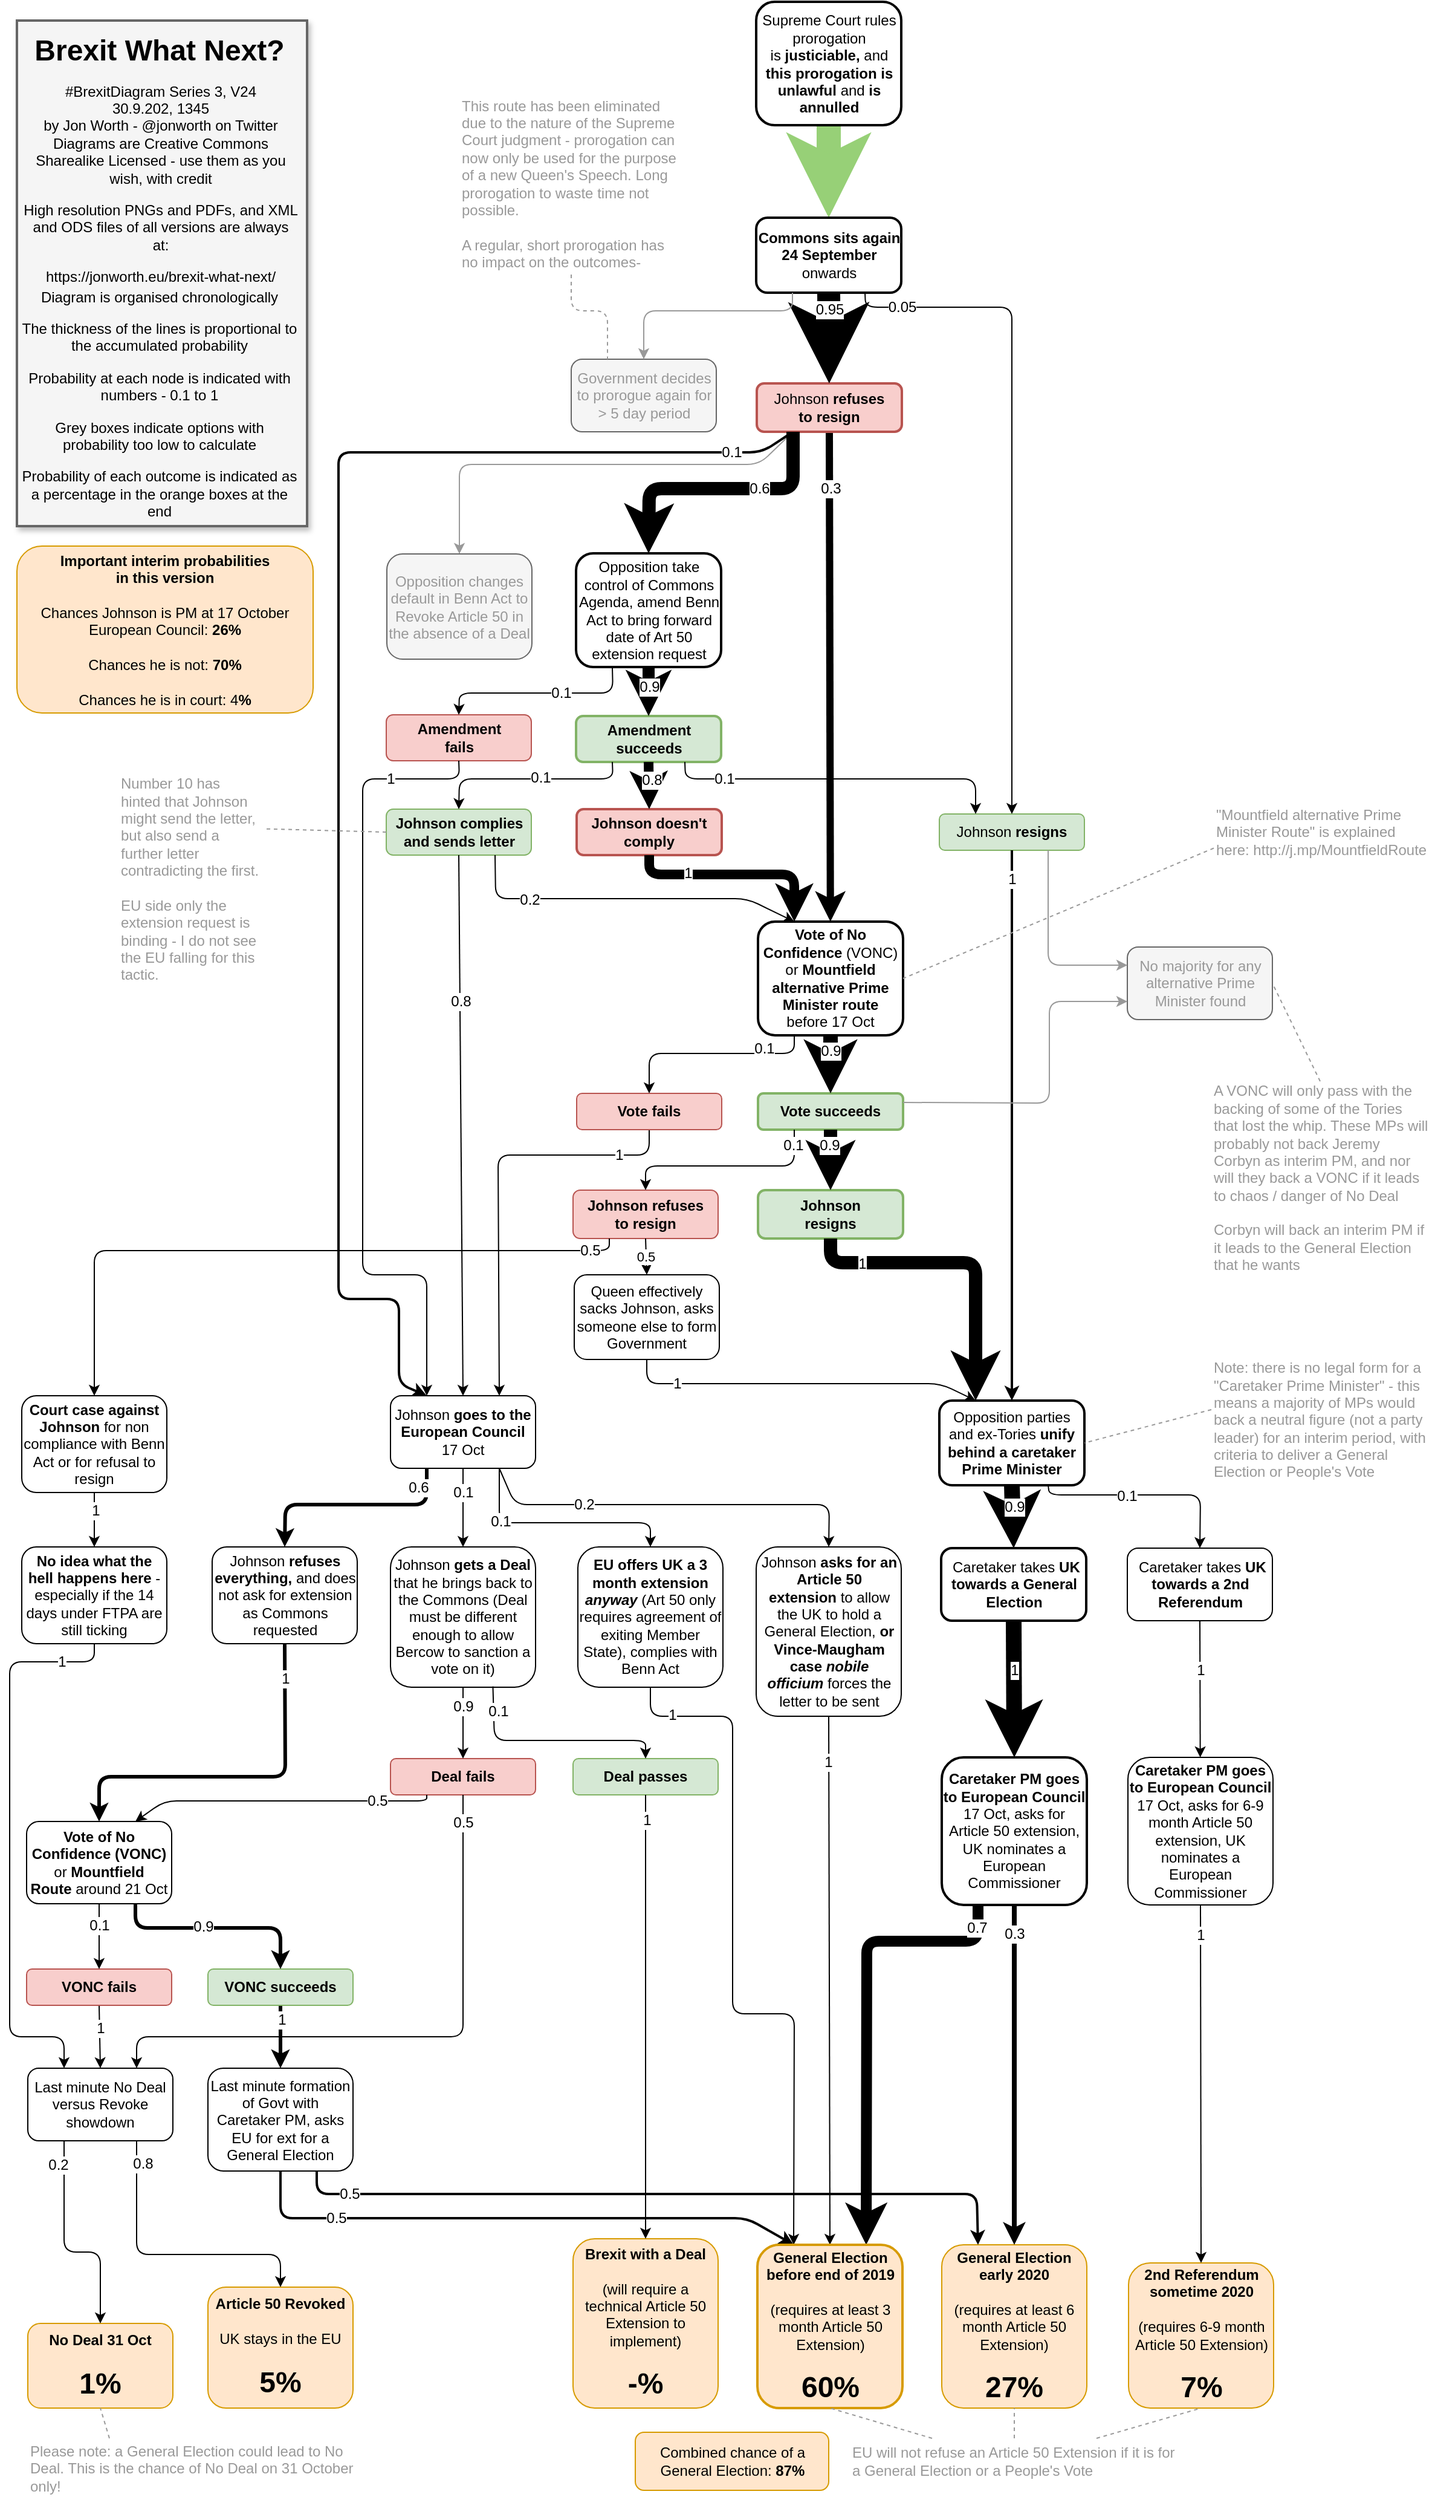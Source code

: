 <mxfile version="11.3.0" type="device" pages="1"><diagram id="ibfhj0PUUvudMhf0KBEY" name="Page-1"><mxGraphModel dx="1106" dy="1003" grid="1" gridSize="10" guides="1" tooltips="1" connect="1" arrows="1" fold="1" page="1" pageScale="1" pageWidth="827" pageHeight="1169" math="0" shadow="0"><root><mxCell id="0"/><mxCell id="1" parent="0"/><mxCell id="rpZ_z5qTzxo-s5MK1VKV-31" value="" style="endArrow=classic;html=1;strokeColor=#999999;strokeWidth=1;fontSize=12;fontColor=#999999;entryX=0.5;entryY=0;entryDx=0;entryDy=0;exitX=0.25;exitY=1;exitDx=0;exitDy=0;" edge="1" parent="1" source="2N9ct_D3yQrJ8PhZIqag-18" target="rpZ_z5qTzxo-s5MK1VKV-30"><mxGeometry width="50" height="50" relative="1" as="geometry"><mxPoint x="660" y="370" as="sourcePoint"/><mxPoint x="360" y="450" as="targetPoint"/><Array as="points"><mxPoint x="630" y="390"/><mxPoint x="382" y="390"/></Array></mxGeometry></mxCell><mxCell id="FsNQfSGcX9CCWowBV3Cm-4" value="" style="endArrow=classic;html=1;entryX=0.5;entryY=0;entryDx=0;entryDy=0;fontSize=12;strokeWidth=20;exitX=0.5;exitY=1;exitDx=0;exitDy=0;strokeColor=#97D077;" parent="1" source="2N9ct_D3yQrJ8PhZIqag-3" target="2N9ct_D3yQrJ8PhZIqag-23" edge="1"><mxGeometry width="50" height="50" relative="1" as="geometry"><mxPoint x="667" y="-71" as="sourcePoint"/><mxPoint x="666.5" y="7" as="targetPoint"/><Array as="points"/></mxGeometry></mxCell><mxCell id="2N9ct_D3yQrJ8PhZIqag-41" value="" style="endArrow=classic;html=1;exitX=0.5;exitY=1;exitDx=0;exitDy=0;fontSize=12;strokeWidth=6;" parent="1" source="2N9ct_D3yQrJ8PhZIqag-18" target="2N9ct_D3yQrJ8PhZIqag-37" edge="1"><mxGeometry width="50" height="50" relative="1" as="geometry"><mxPoint x="788.5" y="723" as="sourcePoint"/><mxPoint x="838.5" y="673" as="targetPoint"/></mxGeometry></mxCell><mxCell id="2N9ct_D3yQrJ8PhZIqag-142" value="0.3" style="text;html=1;resizable=0;points=[];align=center;verticalAlign=middle;labelBackgroundColor=#ffffff;fontColor=#000000;fontSize=12;" parent="2N9ct_D3yQrJ8PhZIqag-41" vertex="1" connectable="0"><mxGeometry x="-0.2" relative="1" as="geometry"><mxPoint x="0.5" y="-115" as="offset"/></mxGeometry></mxCell><mxCell id="2N9ct_D3yQrJ8PhZIqag-79" value="" style="endArrow=classic;html=1;fontColor=#FF0000;exitX=0.25;exitY=1;exitDx=0;exitDy=0;entryX=0.25;entryY=0;entryDx=0;entryDy=0;fontSize=12;strokeWidth=2;" parent="1" source="2N9ct_D3yQrJ8PhZIqag-18" target="2N9ct_D3yQrJ8PhZIqag-51" edge="1"><mxGeometry width="50" height="50" relative="1" as="geometry"><mxPoint x="494" y="935" as="sourcePoint"/><mxPoint x="544" y="885" as="targetPoint"/><Array as="points"><mxPoint x="632" y="380"/><mxPoint x="282" y="380"/><mxPoint x="282" y="1080"/><mxPoint x="332" y="1080"/><mxPoint x="332" y="1150"/></Array></mxGeometry></mxCell><mxCell id="2N9ct_D3yQrJ8PhZIqag-141" value="0.1" style="text;html=1;resizable=0;points=[];align=center;verticalAlign=middle;labelBackgroundColor=#ffffff;fontColor=#000000;fontSize=12;" parent="2N9ct_D3yQrJ8PhZIqag-79" vertex="1" connectable="0"><mxGeometry x="-0.939" y="2" relative="1" as="geometry"><mxPoint x="-18.5" y="-2" as="offset"/></mxGeometry></mxCell><mxCell id="2N9ct_D3yQrJ8PhZIqag-3" value="Supreme Court rules prorogation is&amp;nbsp;&lt;b style=&quot;font-size: 12px&quot;&gt;justiciable, &lt;/b&gt;&lt;span style=&quot;font-size: 12px&quot;&gt;and&lt;/span&gt;&lt;b style=&quot;font-size: 12px&quot;&gt; this prorogation is unlawful &lt;/b&gt;&lt;span style=&quot;font-size: 12px&quot;&gt;and&lt;/span&gt;&lt;b style=&quot;font-size: 12px&quot;&gt; is annulled&lt;/b&gt;" style="rounded=1;whiteSpace=wrap;html=1;fontSize=12;strokeWidth=2;" parent="1" vertex="1"><mxGeometry x="627.5" y="7.5" width="120" height="102" as="geometry"/></mxCell><mxCell id="2N9ct_D3yQrJ8PhZIqag-17" value="Johnson &lt;b style=&quot;font-size: 12px;&quot;&gt;resigns&lt;/b&gt;" style="rounded=1;whiteSpace=wrap;html=1;fillColor=#d5e8d4;strokeColor=#82b366;fontSize=12;" parent="1" vertex="1"><mxGeometry x="779" y="679" width="120" height="30" as="geometry"/></mxCell><mxCell id="2N9ct_D3yQrJ8PhZIqag-18" value="Johnson &lt;b style=&quot;font-size: 12px;&quot;&gt;refuses to&amp;nbsp;resign&lt;/b&gt;" style="rounded=1;whiteSpace=wrap;html=1;fillColor=#f8cecc;strokeColor=#b85450;fontSize=12;strokeWidth=2;" parent="1" vertex="1"><mxGeometry x="628" y="323" width="120" height="40" as="geometry"/></mxCell><mxCell id="2N9ct_D3yQrJ8PhZIqag-23" value="&lt;b style=&quot;font-size: 12px&quot;&gt;Commons sits again 24 September&lt;/b&gt; onwards" style="rounded=1;whiteSpace=wrap;html=1;fontSize=12;strokeWidth=2;" parent="1" vertex="1"><mxGeometry x="627.5" y="186" width="120" height="62" as="geometry"/></mxCell><mxCell id="2N9ct_D3yQrJ8PhZIqag-31" value="" style="endArrow=classic;html=1;exitX=0.5;exitY=1;exitDx=0;exitDy=0;fontSize=12;strokeWidth=19;" parent="1" source="2N9ct_D3yQrJ8PhZIqag-23" target="2N9ct_D3yQrJ8PhZIqag-18" edge="1"><mxGeometry width="50" height="50" relative="1" as="geometry"><mxPoint x="528" y="387" as="sourcePoint"/><mxPoint x="578" y="337" as="targetPoint"/></mxGeometry></mxCell><mxCell id="2N9ct_D3yQrJ8PhZIqag-134" value="0.95" style="text;html=1;resizable=0;points=[];align=center;verticalAlign=middle;labelBackgroundColor=#ffffff;fontColor=#000000;fontSize=12;" parent="2N9ct_D3yQrJ8PhZIqag-31" vertex="1" connectable="0"><mxGeometry x="-0.152" y="1" relative="1" as="geometry"><mxPoint x="-1" y="-18" as="offset"/></mxGeometry></mxCell><mxCell id="2N9ct_D3yQrJ8PhZIqag-32" value="" style="endArrow=classic;html=1;exitX=0.75;exitY=1;exitDx=0;exitDy=0;entryX=0.5;entryY=0;entryDx=0;entryDy=0;fontSize=12;strokeWidth=1;" parent="1" source="2N9ct_D3yQrJ8PhZIqag-23" target="2N9ct_D3yQrJ8PhZIqag-17" edge="1"><mxGeometry width="50" height="50" relative="1" as="geometry"><mxPoint x="698" y="287" as="sourcePoint"/><mxPoint x="698" y="337" as="targetPoint"/><Array as="points"><mxPoint x="718" y="260"/><mxPoint x="839" y="260"/></Array></mxGeometry></mxCell><mxCell id="2N9ct_D3yQrJ8PhZIqag-136" value="0.05" style="text;html=1;resizable=0;points=[];align=center;verticalAlign=middle;labelBackgroundColor=#ffffff;fontColor=#000000;fontSize=12;" parent="2N9ct_D3yQrJ8PhZIqag-32" vertex="1" connectable="0"><mxGeometry x="-0.36" relative="1" as="geometry"><mxPoint x="-91.5" y="-44" as="offset"/></mxGeometry></mxCell><mxCell id="2N9ct_D3yQrJ8PhZIqag-35" value="Opposition parties and ex-Tories &lt;b style=&quot;font-size: 12px;&quot;&gt;unify behind a caretaker Prime Minister&lt;/b&gt;" style="rounded=1;whiteSpace=wrap;html=1;fontSize=12;strokeWidth=2;" parent="1" vertex="1"><mxGeometry x="779" y="1164" width="120" height="70" as="geometry"/></mxCell><mxCell id="2N9ct_D3yQrJ8PhZIqag-36" value="" style="endArrow=classic;html=1;exitX=0.5;exitY=1;exitDx=0;exitDy=0;entryX=0.5;entryY=0;entryDx=0;entryDy=0;fontSize=12;strokeWidth=2;" parent="1" source="2N9ct_D3yQrJ8PhZIqag-17" target="2N9ct_D3yQrJ8PhZIqag-35" edge="1"><mxGeometry width="50" height="50" relative="1" as="geometry"><mxPoint x="698.5" y="735" as="sourcePoint"/><mxPoint x="748.5" y="685" as="targetPoint"/></mxGeometry></mxCell><mxCell id="2N9ct_D3yQrJ8PhZIqag-140" value="1" style="text;html=1;resizable=0;points=[];align=center;verticalAlign=middle;labelBackgroundColor=#ffffff;fontColor=#000000;fontSize=12;" parent="2N9ct_D3yQrJ8PhZIqag-36" vertex="1" connectable="0"><mxGeometry x="-0.814" relative="1" as="geometry"><mxPoint y="-19" as="offset"/></mxGeometry></mxCell><mxCell id="2N9ct_D3yQrJ8PhZIqag-37" value="&lt;b style=&quot;font-size: 12px&quot;&gt;Vote of No Confidence &lt;/b&gt;&lt;span style=&quot;font-size: 12px&quot;&gt;(VONC) or &lt;b&gt;Mountfield alternative Prime Minister route&lt;/b&gt;&lt;br&gt;&lt;/span&gt;before 17 Oct" style="rounded=1;whiteSpace=wrap;html=1;fontSize=12;strokeWidth=2;" parent="1" vertex="1"><mxGeometry x="629" y="768" width="120" height="94" as="geometry"/></mxCell><mxCell id="2N9ct_D3yQrJ8PhZIqag-38" value="&lt;b style=&quot;font-size: 12px&quot;&gt;Vote succeeds&lt;/b&gt;" style="rounded=1;whiteSpace=wrap;html=1;fillColor=#d5e8d4;strokeColor=#82b366;fontSize=12;strokeWidth=2;" parent="1" vertex="1"><mxGeometry x="629" y="910" width="120" height="30" as="geometry"/></mxCell><mxCell id="2N9ct_D3yQrJ8PhZIqag-40" value="" style="endArrow=classic;html=1;exitX=0.5;exitY=1;exitDx=0;exitDy=0;fontSize=12;strokeWidth=12;" parent="1" source="2N9ct_D3yQrJ8PhZIqag-37" target="2N9ct_D3yQrJ8PhZIqag-38" edge="1"><mxGeometry width="50" height="50" relative="1" as="geometry"><mxPoint x="668.5" y="791" as="sourcePoint"/><mxPoint x="678.5" y="861" as="targetPoint"/></mxGeometry></mxCell><mxCell id="2N9ct_D3yQrJ8PhZIqag-143" value="0.9" style="text;html=1;resizable=0;points=[];align=center;verticalAlign=middle;labelBackgroundColor=#ffffff;fontColor=#000000;fontSize=12;" parent="2N9ct_D3yQrJ8PhZIqag-40" vertex="1" connectable="0"><mxGeometry x="-0.232" y="1" relative="1" as="geometry"><mxPoint x="-1.5" y="-5.5" as="offset"/></mxGeometry></mxCell><mxCell id="2N9ct_D3yQrJ8PhZIqag-51" value="Johnson &lt;b style=&quot;font-size: 12px&quot;&gt;goes to the European Council&lt;/b&gt; 17 Oct" style="rounded=1;whiteSpace=wrap;html=1;fontSize=12;" parent="1" vertex="1"><mxGeometry x="325" y="1160" width="120" height="60" as="geometry"/></mxCell><mxCell id="2N9ct_D3yQrJ8PhZIqag-52" value="" style="endArrow=classic;html=1;exitX=0.5;exitY=1;exitDx=0;exitDy=0;entryX=0.75;entryY=0;entryDx=0;entryDy=0;fontSize=12;strokeWidth=1;" parent="1" source="2N9ct_D3yQrJ8PhZIqag-39" target="2N9ct_D3yQrJ8PhZIqag-51" edge="1"><mxGeometry width="50" height="50" relative="1" as="geometry"><mxPoint x="394" y="875" as="sourcePoint"/><mxPoint x="444" y="825" as="targetPoint"/><Array as="points"><mxPoint x="539" y="961"/><mxPoint x="414" y="961"/></Array></mxGeometry></mxCell><mxCell id="2N9ct_D3yQrJ8PhZIqag-157" value="1" style="text;html=1;resizable=0;points=[];align=center;verticalAlign=middle;labelBackgroundColor=#ffffff;fontColor=#000000;fontSize=12;" parent="2N9ct_D3yQrJ8PhZIqag-52" vertex="1" connectable="0"><mxGeometry x="-0.731" relative="1" as="geometry"><mxPoint as="offset"/></mxGeometry></mxCell><mxCell id="2N9ct_D3yQrJ8PhZIqag-39" value="&lt;b style=&quot;font-size: 12px&quot;&gt;Vote fails&lt;/b&gt;" style="rounded=1;whiteSpace=wrap;html=1;fillColor=#f8cecc;strokeColor=#b85450;fontSize=12;" parent="1" vertex="1"><mxGeometry x="479" y="910" width="120" height="30" as="geometry"/></mxCell><mxCell id="2N9ct_D3yQrJ8PhZIqag-42" value="" style="endArrow=classic;html=1;exitX=0.25;exitY=1;exitDx=0;exitDy=0;entryX=0.5;entryY=0;entryDx=0;entryDy=0;fontSize=12;strokeWidth=1;" parent="1" source="2N9ct_D3yQrJ8PhZIqag-37" target="2N9ct_D3yQrJ8PhZIqag-39" edge="1"><mxGeometry width="50" height="50" relative="1" as="geometry"><mxPoint x="608.5" y="941" as="sourcePoint"/><mxPoint x="658.5" y="891" as="targetPoint"/><Array as="points"><mxPoint x="659" y="877"/><mxPoint x="539" y="877"/></Array></mxGeometry></mxCell><mxCell id="2N9ct_D3yQrJ8PhZIqag-144" value="0.1" style="text;html=1;resizable=0;points=[];align=center;verticalAlign=middle;labelBackgroundColor=#ffffff;fontColor=#000000;fontSize=12;" parent="2N9ct_D3yQrJ8PhZIqag-42" vertex="1" connectable="0"><mxGeometry x="-0.049" y="-1" relative="1" as="geometry"><mxPoint x="40" y="-3" as="offset"/></mxGeometry></mxCell><mxCell id="2N9ct_D3yQrJ8PhZIqag-71" value="&lt;b style=&quot;font-size: 12px&quot;&gt;Caretaker PM goes to European Council&lt;/b&gt; 17 Oct, asks for Article 50 extension, UK nominates a European Commissioner" style="rounded=1;whiteSpace=wrap;html=1;fontSize=12;strokeWidth=2;" parent="1" vertex="1"><mxGeometry x="781" y="1459" width="120" height="122" as="geometry"/></mxCell><mxCell id="2N9ct_D3yQrJ8PhZIqag-73" value="Johnson &lt;b style=&quot;font-size: 12px&quot;&gt;gets a Deal &lt;/b&gt;that he brings back to the Commons (Deal must be different enough to allow Bercow to sanction a vote on it)" style="rounded=1;whiteSpace=wrap;html=1;fontSize=12;" parent="1" vertex="1"><mxGeometry x="325" y="1285" width="120" height="116" as="geometry"/></mxCell><mxCell id="2N9ct_D3yQrJ8PhZIqag-74" value="Johnson &lt;b style=&quot;font-size: 12px&quot;&gt;asks for an Article 50 extension&amp;nbsp;&lt;/b&gt;to allow the UK to hold a General Election, &lt;b&gt;or Vince-Maugham case &lt;i&gt;nobile officium&lt;/i&gt;&lt;/b&gt;&amp;nbsp;forces the letter to be sent" style="rounded=1;whiteSpace=wrap;html=1;fontSize=12;" parent="1" vertex="1"><mxGeometry x="627.5" y="1285" width="120" height="140" as="geometry"/></mxCell><mxCell id="2N9ct_D3yQrJ8PhZIqag-76" value="" style="endArrow=classic;html=1;fontColor=#FF0000;entryX=0.5;entryY=0;entryDx=0;entryDy=0;exitX=0.5;exitY=1;exitDx=0;exitDy=0;fontSize=12;strokeWidth=1;" parent="1" source="2N9ct_D3yQrJ8PhZIqag-51" target="2N9ct_D3yQrJ8PhZIqag-73" edge="1"><mxGeometry width="50" height="50" relative="1" as="geometry"><mxPoint x="215" y="1285" as="sourcePoint"/><mxPoint x="265" y="1235" as="targetPoint"/><Array as="points"/></mxGeometry></mxCell><mxCell id="2N9ct_D3yQrJ8PhZIqag-176" value="0.1" style="text;html=1;resizable=0;points=[];align=center;verticalAlign=middle;labelBackgroundColor=#ffffff;fontColor=#000000;fontSize=12;" parent="2N9ct_D3yQrJ8PhZIqag-76" vertex="1" connectable="0"><mxGeometry x="-0.264" y="1" relative="1" as="geometry"><mxPoint x="-1" y="-4.5" as="offset"/></mxGeometry></mxCell><mxCell id="2N9ct_D3yQrJ8PhZIqag-77" value="" style="endArrow=classic;html=1;fontColor=#FF0000;exitX=0.75;exitY=1;exitDx=0;exitDy=0;entryX=0.5;entryY=0;entryDx=0;entryDy=0;fontSize=12;strokeWidth=1;" parent="1" source="2N9ct_D3yQrJ8PhZIqag-51" target="2N9ct_D3yQrJ8PhZIqag-74" edge="1"><mxGeometry width="50" height="50" relative="1" as="geometry"><mxPoint x="365" y="1315" as="sourcePoint"/><mxPoint x="245" y="1345" as="targetPoint"/><Array as="points"><mxPoint x="428" y="1250"/><mxPoint x="688" y="1250"/></Array></mxGeometry></mxCell><mxCell id="2N9ct_D3yQrJ8PhZIqag-178" value="0.2" style="text;html=1;resizable=0;points=[];align=center;verticalAlign=middle;labelBackgroundColor=#ffffff;fontColor=#000000;fontSize=12;" parent="2N9ct_D3yQrJ8PhZIqag-77" vertex="1" connectable="0"><mxGeometry x="-0.318" y="-1" relative="1" as="geometry"><mxPoint x="-22" y="-1" as="offset"/></mxGeometry></mxCell><mxCell id="2N9ct_D3yQrJ8PhZIqag-85" value="&lt;b style=&quot;font-size: 12px;&quot;&gt;Deal passes&lt;/b&gt;" style="rounded=1;whiteSpace=wrap;html=1;fillColor=#d5e8d4;strokeColor=#82b366;fontSize=12;" parent="1" vertex="1"><mxGeometry x="476" y="1460" width="120" height="30" as="geometry"/></mxCell><mxCell id="2N9ct_D3yQrJ8PhZIqag-86" value="" style="endArrow=classic;html=1;fontColor=#FF0000;exitX=0.706;exitY=0.994;exitDx=0;exitDy=0;entryX=0.5;entryY=0;entryDx=0;entryDy=0;fontSize=12;exitPerimeter=0;" parent="1" source="2N9ct_D3yQrJ8PhZIqag-73" target="2N9ct_D3yQrJ8PhZIqag-85" edge="1"><mxGeometry width="50" height="50" relative="1" as="geometry"><mxPoint x="285" y="1585" as="sourcePoint"/><mxPoint x="335" y="1535" as="targetPoint"/><Array as="points"><mxPoint x="411" y="1445"/><mxPoint x="536" y="1445"/></Array></mxGeometry></mxCell><mxCell id="2N9ct_D3yQrJ8PhZIqag-173" value="0.1" style="text;html=1;resizable=0;points=[];align=center;verticalAlign=middle;labelBackgroundColor=#ffffff;fontColor=#000000;fontSize=12;" parent="2N9ct_D3yQrJ8PhZIqag-86" vertex="1" connectable="0"><mxGeometry x="-0.488" relative="1" as="geometry"><mxPoint x="-0.5" y="-24" as="offset"/></mxGeometry></mxCell><mxCell id="2N9ct_D3yQrJ8PhZIqag-88" value="&lt;b style=&quot;font-size: 12px&quot;&gt;General Election early 2020&lt;/b&gt;&lt;br style=&quot;font-size: 12px&quot;&gt;&lt;br style=&quot;font-size: 12px&quot;&gt;(requires at least 6 month Article 50 Extension)&lt;br&gt;&lt;br&gt;&lt;b&gt;&lt;font style=&quot;font-size: 24px&quot;&gt;27%&lt;/font&gt;&lt;/b&gt;" style="rounded=1;whiteSpace=wrap;html=1;fillColor=#ffe6cc;strokeColor=#d79b00;fontSize=12;strokeWidth=1;" parent="1" vertex="1"><mxGeometry x="781" y="1862" width="120" height="135" as="geometry"/></mxCell><mxCell id="2N9ct_D3yQrJ8PhZIqag-90" value="&amp;nbsp;Caretaker takes&lt;b style=&quot;font-size: 12px;&quot;&gt;&amp;nbsp;UK towards a General Election&lt;/b&gt;" style="rounded=1;whiteSpace=wrap;html=1;fontSize=12;strokeWidth=2;" parent="1" vertex="1"><mxGeometry x="780.5" y="1286" width="120" height="60" as="geometry"/></mxCell><mxCell id="2N9ct_D3yQrJ8PhZIqag-91" value="&amp;nbsp;Caretaker takes&lt;b style=&quot;font-size: 12px;&quot;&gt;&amp;nbsp;UK towards a 2nd Referendum&lt;/b&gt;" style="rounded=1;whiteSpace=wrap;html=1;fontSize=12;" parent="1" vertex="1"><mxGeometry x="934.5" y="1286" width="120" height="60" as="geometry"/></mxCell><mxCell id="2N9ct_D3yQrJ8PhZIqag-92" value="" style="endArrow=classic;html=1;fontColor=#FF0000;exitX=0.75;exitY=1;exitDx=0;exitDy=0;entryX=0.5;entryY=0;entryDx=0;entryDy=0;fontSize=12;strokeWidth=1;" parent="1" source="2N9ct_D3yQrJ8PhZIqag-35" target="2N9ct_D3yQrJ8PhZIqag-91" edge="1"><mxGeometry width="50" height="50" relative="1" as="geometry"><mxPoint x="805" y="1205" as="sourcePoint"/><mxPoint x="855" y="1155" as="targetPoint"/><Array as="points"><mxPoint x="870" y="1242"/><mxPoint x="995" y="1242"/></Array></mxGeometry></mxCell><mxCell id="2N9ct_D3yQrJ8PhZIqag-161" value="0.1" style="text;html=1;resizable=0;points=[];align=center;verticalAlign=middle;labelBackgroundColor=#ffffff;fontColor=#000000;fontSize=12;" parent="2N9ct_D3yQrJ8PhZIqag-92" vertex="1" connectable="0"><mxGeometry x="-0.153" y="2" relative="1" as="geometry"><mxPoint x="-3.5" y="2.5" as="offset"/></mxGeometry></mxCell><mxCell id="2N9ct_D3yQrJ8PhZIqag-93" value="" style="endArrow=classic;html=1;fontColor=#FF0000;exitX=0.5;exitY=1;exitDx=0;exitDy=0;entryX=0.5;entryY=0;entryDx=0;entryDy=0;fontSize=12;strokeWidth=13;" parent="1" source="2N9ct_D3yQrJ8PhZIqag-35" target="2N9ct_D3yQrJ8PhZIqag-90" edge="1"><mxGeometry width="50" height="50" relative="1" as="geometry"><mxPoint x="725" y="1205" as="sourcePoint"/><mxPoint x="845" y="1235" as="targetPoint"/><Array as="points"/></mxGeometry></mxCell><mxCell id="2N9ct_D3yQrJ8PhZIqag-160" value="0.9" style="text;html=1;resizable=0;points=[];align=center;verticalAlign=middle;labelBackgroundColor=#ffffff;fontColor=#000000;fontSize=12;" parent="2N9ct_D3yQrJ8PhZIqag-93" vertex="1" connectable="0"><mxGeometry x="-0.305" y="1" relative="1" as="geometry"><mxPoint as="offset"/></mxGeometry></mxCell><mxCell id="2N9ct_D3yQrJ8PhZIqag-94" value="&lt;b style=&quot;font-size: 12px&quot;&gt;2nd Referendum sometime 2020&lt;/b&gt;&lt;br style=&quot;font-size: 12px&quot;&gt;&lt;br style=&quot;font-size: 12px&quot;&gt;(requires 6-9 month Article 50 Extension)&lt;br&gt;&lt;br&gt;&lt;b&gt;&lt;font style=&quot;font-size: 24px&quot;&gt;7%&lt;/font&gt;&lt;/b&gt;" style="rounded=1;whiteSpace=wrap;html=1;fillColor=#ffe6cc;strokeColor=#d79b00;fontSize=12;" parent="1" vertex="1"><mxGeometry x="935.5" y="1877" width="120" height="120" as="geometry"/></mxCell><mxCell id="2N9ct_D3yQrJ8PhZIqag-95" value="" style="endArrow=classic;html=1;fontColor=#FF0000;exitX=0.5;exitY=1;exitDx=0;exitDy=0;entryX=0.5;entryY=0;entryDx=0;entryDy=0;fontSize=12;strokeWidth=13;" parent="1" source="2N9ct_D3yQrJ8PhZIqag-90" target="2N9ct_D3yQrJ8PhZIqag-71" edge="1"><mxGeometry width="50" height="50" relative="1" as="geometry"><mxPoint x="1090" y="1365" as="sourcePoint"/><mxPoint x="1140" y="1315" as="targetPoint"/></mxGeometry></mxCell><mxCell id="2N9ct_D3yQrJ8PhZIqag-179" value="1" style="text;html=1;resizable=0;points=[];align=center;verticalAlign=middle;labelBackgroundColor=#ffffff;fontColor=#000000;fontSize=12;" parent="2N9ct_D3yQrJ8PhZIqag-95" vertex="1" connectable="0"><mxGeometry x="-0.28" relative="1" as="geometry"><mxPoint as="offset"/></mxGeometry></mxCell><mxCell id="2N9ct_D3yQrJ8PhZIqag-96" value="&lt;b style=&quot;font-size: 12px&quot;&gt;Caretaker PM goes to European Council&lt;/b&gt; 17 Oct, asks for 6-9 month Article 50 extension, UK nominates a European Commissioner" style="rounded=1;whiteSpace=wrap;html=1;fontSize=12;" parent="1" vertex="1"><mxGeometry x="935" y="1459" width="120" height="122" as="geometry"/></mxCell><mxCell id="2N9ct_D3yQrJ8PhZIqag-97" value="" style="endArrow=classic;html=1;fontColor=#FF0000;exitX=0.5;exitY=1;exitDx=0;exitDy=0;fontSize=12;strokeWidth=1;" parent="1" source="2N9ct_D3yQrJ8PhZIqag-91" target="2N9ct_D3yQrJ8PhZIqag-96" edge="1"><mxGeometry width="50" height="50" relative="1" as="geometry"><mxPoint x="1100" y="1335" as="sourcePoint"/><mxPoint x="1150" y="1285" as="targetPoint"/></mxGeometry></mxCell><mxCell id="2N9ct_D3yQrJ8PhZIqag-180" value="1" style="text;html=1;resizable=0;points=[];align=center;verticalAlign=middle;labelBackgroundColor=#ffffff;fontColor=#000000;fontSize=12;" parent="2N9ct_D3yQrJ8PhZIqag-97" vertex="1" connectable="0"><mxGeometry x="-0.28" relative="1" as="geometry"><mxPoint as="offset"/></mxGeometry></mxCell><mxCell id="2N9ct_D3yQrJ8PhZIqag-98" value="" style="endArrow=classic;html=1;fontColor=#FF0000;exitX=0.25;exitY=1;exitDx=0;exitDy=0;entryX=0.75;entryY=0;entryDx=0;entryDy=0;fontSize=12;strokeWidth=9;" parent="1" source="2N9ct_D3yQrJ8PhZIqag-71" target="rpZ_z5qTzxo-s5MK1VKV-21" edge="1"><mxGeometry width="50" height="50" relative="1" as="geometry"><mxPoint x="580" y="1575" as="sourcePoint"/><mxPoint x="630" y="1525" as="targetPoint"/><Array as="points"><mxPoint x="811" y="1611"/><mxPoint x="719" y="1611"/></Array></mxGeometry></mxCell><mxCell id="2N9ct_D3yQrJ8PhZIqag-181" value="0.7" style="text;html=1;resizable=0;points=[];align=center;verticalAlign=middle;labelBackgroundColor=#ffffff;fontColor=#000000;fontSize=12;" parent="2N9ct_D3yQrJ8PhZIqag-98" vertex="1" connectable="0"><mxGeometry x="-0.831" relative="1" as="geometry"><mxPoint y="-11" as="offset"/></mxGeometry></mxCell><mxCell id="2N9ct_D3yQrJ8PhZIqag-99" value="" style="endArrow=classic;html=1;fontColor=#FF0000;exitX=0.5;exitY=1;exitDx=0;exitDy=0;entryX=0.5;entryY=0;entryDx=0;entryDy=0;fontSize=12;strokeWidth=1;" parent="1" source="2N9ct_D3yQrJ8PhZIqag-96" target="2N9ct_D3yQrJ8PhZIqag-94" edge="1"><mxGeometry width="50" height="50" relative="1" as="geometry"><mxPoint x="850" y="1425" as="sourcePoint"/><mxPoint x="850" y="1455" as="targetPoint"/></mxGeometry></mxCell><mxCell id="2N9ct_D3yQrJ8PhZIqag-182" value="1" style="text;html=1;resizable=0;points=[];align=center;verticalAlign=middle;labelBackgroundColor=#ffffff;fontColor=#000000;fontSize=12;" parent="2N9ct_D3yQrJ8PhZIqag-99" vertex="1" connectable="0"><mxGeometry x="-0.836" relative="1" as="geometry"><mxPoint as="offset"/></mxGeometry></mxCell><mxCell id="2N9ct_D3yQrJ8PhZIqag-100" value="&lt;b style=&quot;font-size: 12px&quot;&gt;Brexit with a Deal&lt;/b&gt;&lt;br style=&quot;font-size: 12px&quot;&gt;&lt;br style=&quot;font-size: 12px&quot;&gt;(will require a technical Article 50 Extension to implement)&lt;br&gt;&lt;br&gt;&lt;b&gt;&lt;font style=&quot;font-size: 24px&quot;&gt;-%&lt;/font&gt;&lt;/b&gt;" style="rounded=1;whiteSpace=wrap;html=1;fillColor=#ffe6cc;strokeColor=#d79b00;fontSize=12;" parent="1" vertex="1"><mxGeometry x="476" y="1857" width="120" height="140" as="geometry"/></mxCell><mxCell id="2N9ct_D3yQrJ8PhZIqag-101" value="&lt;b&gt;No Deal 31 Oct&lt;br&gt;&lt;br&gt;&lt;font style=&quot;font-size: 24px&quot;&gt;1%&lt;/font&gt;&lt;br&gt;&lt;/b&gt;" style="rounded=1;whiteSpace=wrap;html=1;fillColor=#ffe6cc;strokeColor=#d79b00;fontSize=12;" parent="1" vertex="1"><mxGeometry x="25" y="1927" width="120" height="70" as="geometry"/></mxCell><mxCell id="2N9ct_D3yQrJ8PhZIqag-102" value="Last minute No Deal versus Revoke showdown" style="rounded=1;whiteSpace=wrap;html=1;fontSize=12;" parent="1" vertex="1"><mxGeometry x="25" y="1716" width="120" height="60" as="geometry"/></mxCell><mxCell id="2N9ct_D3yQrJ8PhZIqag-103" value="&lt;b style=&quot;font-size: 12px&quot;&gt;Article 50 Revoked&lt;/b&gt;&lt;br style=&quot;font-size: 12px&quot;&gt;&lt;br style=&quot;font-size: 12px&quot;&gt;UK stays in the EU&lt;br&gt;&lt;br&gt;&lt;b&gt;&lt;font style=&quot;font-size: 24px&quot;&gt;5%&lt;/font&gt;&lt;/b&gt;" style="rounded=1;whiteSpace=wrap;html=1;fillColor=#ffe6cc;strokeColor=#d79b00;fontSize=12;" parent="1" vertex="1"><mxGeometry x="174" y="1897" width="120" height="100" as="geometry"/></mxCell><mxCell id="2N9ct_D3yQrJ8PhZIqag-106" value="" style="endArrow=classic;html=1;fontColor=#FF0000;entryX=0.5;entryY=0;entryDx=0;entryDy=0;exitX=0.75;exitY=1;exitDx=0;exitDy=0;fontSize=12;" parent="1" source="2N9ct_D3yQrJ8PhZIqag-102" target="2N9ct_D3yQrJ8PhZIqag-103" edge="1"><mxGeometry width="50" height="50" relative="1" as="geometry"><mxPoint x="175" y="1687" as="sourcePoint"/><mxPoint x="95" y="1717" as="targetPoint"/><Array as="points"><mxPoint x="115" y="1870"/><mxPoint x="234" y="1870"/></Array></mxGeometry></mxCell><mxCell id="2N9ct_D3yQrJ8PhZIqag-167" value="0.8" style="text;html=1;resizable=0;points=[];align=center;verticalAlign=middle;labelBackgroundColor=#ffffff;fontColor=#000000;fontSize=12;" parent="2N9ct_D3yQrJ8PhZIqag-106" vertex="1" connectable="0"><mxGeometry x="-0.474" y="1" relative="1" as="geometry"><mxPoint x="4" y="-44" as="offset"/></mxGeometry></mxCell><mxCell id="2N9ct_D3yQrJ8PhZIqag-110" value="" style="endArrow=classic;html=1;fontColor=#FF0000;exitX=0.25;exitY=1;exitDx=0;exitDy=0;entryX=0.5;entryY=0;entryDx=0;entryDy=0;fontSize=12;" parent="1" source="2N9ct_D3yQrJ8PhZIqag-102" target="2N9ct_D3yQrJ8PhZIqag-101" edge="1"><mxGeometry width="50" height="50" relative="1" as="geometry"><mxPoint x="-25" y="1757" as="sourcePoint"/><mxPoint x="-25" y="1707" as="targetPoint"/><Array as="points"><mxPoint x="55" y="1868"/><mxPoint x="85" y="1868"/></Array></mxGeometry></mxCell><mxCell id="2N9ct_D3yQrJ8PhZIqag-168" value="0.2" style="text;html=1;resizable=0;points=[];align=center;verticalAlign=middle;labelBackgroundColor=#ffffff;fontColor=#000000;fontSize=12;" parent="2N9ct_D3yQrJ8PhZIqag-110" vertex="1" connectable="0"><mxGeometry x="-0.357" y="-1" relative="1" as="geometry"><mxPoint x="-4" y="-38" as="offset"/></mxGeometry></mxCell><mxCell id="2N9ct_D3yQrJ8PhZIqag-111" value="" style="endArrow=classic;html=1;fontColor=#FF0000;exitX=0.5;exitY=1;exitDx=0;exitDy=0;entryX=0.5;entryY=0;entryDx=0;entryDy=0;fontSize=12;strokeWidth=1;" parent="1" source="2N9ct_D3yQrJ8PhZIqag-74" target="rpZ_z5qTzxo-s5MK1VKV-21" edge="1"><mxGeometry width="50" height="50" relative="1" as="geometry"><mxPoint x="584" y="1525" as="sourcePoint"/><mxPoint x="634" y="1475" as="targetPoint"/><Array as="points"/></mxGeometry></mxCell><mxCell id="2N9ct_D3yQrJ8PhZIqag-175" value="1" style="text;html=1;resizable=0;points=[];align=center;verticalAlign=middle;labelBackgroundColor=#ffffff;fontColor=#000000;fontSize=12;" parent="2N9ct_D3yQrJ8PhZIqag-111" vertex="1" connectable="0"><mxGeometry x="-0.828" y="-1" relative="1" as="geometry"><mxPoint as="offset"/></mxGeometry></mxCell><mxCell id="2N9ct_D3yQrJ8PhZIqag-119" value="" style="endArrow=classic;html=1;fontColor=#FF0000;exitX=0.5;exitY=1;exitDx=0;exitDy=0;entryX=0.5;entryY=0;entryDx=0;entryDy=0;fontSize=12;" parent="1" source="2N9ct_D3yQrJ8PhZIqag-113" target="2N9ct_D3yQrJ8PhZIqag-102" edge="1"><mxGeometry width="50" height="50" relative="1" as="geometry"><mxPoint x="405" y="1795" as="sourcePoint"/><mxPoint x="455" y="1745" as="targetPoint"/><Array as="points"/></mxGeometry></mxCell><mxCell id="2N9ct_D3yQrJ8PhZIqag-169" value="1" style="text;html=1;resizable=0;points=[];align=center;verticalAlign=middle;labelBackgroundColor=#ffffff;fontColor=#000000;fontSize=12;" parent="2N9ct_D3yQrJ8PhZIqag-119" vertex="1" connectable="0"><mxGeometry x="-0.298" relative="1" as="geometry"><mxPoint as="offset"/></mxGeometry></mxCell><mxCell id="2N9ct_D3yQrJ8PhZIqag-121" value="Last minute formation of Govt with Caretaker PM, asks EU for ext for a General Election" style="rounded=1;whiteSpace=wrap;html=1;fontSize=12;" parent="1" vertex="1"><mxGeometry x="174" y="1716" width="120" height="85" as="geometry"/></mxCell><mxCell id="2N9ct_D3yQrJ8PhZIqag-122" value="" style="endArrow=classic;html=1;fontColor=#FF0000;exitX=0.5;exitY=1;exitDx=0;exitDy=0;entryX=0.25;entryY=0;entryDx=0;entryDy=0;fontSize=12;strokeWidth=2;" parent="1" source="2N9ct_D3yQrJ8PhZIqag-121" target="rpZ_z5qTzxo-s5MK1VKV-21" edge="1"><mxGeometry width="50" height="50" relative="1" as="geometry"><mxPoint x="475" y="1827" as="sourcePoint"/><mxPoint x="525" y="1777" as="targetPoint"/><Array as="points"><mxPoint x="234" y="1840"/><mxPoint x="620" y="1840"/></Array></mxGeometry></mxCell><mxCell id="2N9ct_D3yQrJ8PhZIqag-184" value="0.5" style="text;html=1;resizable=0;points=[];align=center;verticalAlign=middle;labelBackgroundColor=#ffffff;fontColor=#000000;fontSize=12;" parent="2N9ct_D3yQrJ8PhZIqag-122" vertex="1" connectable="0"><mxGeometry x="-0.231" relative="1" as="geometry"><mxPoint x="-96" as="offset"/></mxGeometry></mxCell><mxCell id="2N9ct_D3yQrJ8PhZIqag-123" value="" style="endArrow=classic;html=1;fontColor=#FF0000;exitX=0.5;exitY=1;exitDx=0;exitDy=0;fontSize=12;strokeWidth=3;entryX=0.5;entryY=0;entryDx=0;entryDy=0;" parent="1" source="2N9ct_D3yQrJ8PhZIqag-114" target="2N9ct_D3yQrJ8PhZIqag-121" edge="1"><mxGeometry width="50" height="50" relative="1" as="geometry"><mxPoint x="375" y="1725" as="sourcePoint"/><mxPoint x="268" y="1676" as="targetPoint"/></mxGeometry></mxCell><mxCell id="2N9ct_D3yQrJ8PhZIqag-183" value="1" style="text;html=1;resizable=0;points=[];align=center;verticalAlign=middle;labelBackgroundColor=#ffffff;fontColor=#000000;fontSize=12;" parent="2N9ct_D3yQrJ8PhZIqag-123" vertex="1" connectable="0"><mxGeometry x="-0.413" y="1" relative="1" as="geometry"><mxPoint y="-4" as="offset"/></mxGeometry></mxCell><mxCell id="2N9ct_D3yQrJ8PhZIqag-185" value="" style="rounded=0;whiteSpace=wrap;html=1;labelBackgroundColor=#ffffff;strokeColor=#666666;strokeWidth=2;fillColor=#f5f5f5;fontSize=12;fontColor=#333333;shadow=1;" parent="1" vertex="1"><mxGeometry x="16" y="23" width="240" height="418" as="geometry"/></mxCell><mxCell id="2N9ct_D3yQrJ8PhZIqag-186" value="Brexit What Next?" style="text;html=1;strokeColor=none;fillColor=none;align=center;verticalAlign=middle;whiteSpace=wrap;rounded=0;shadow=1;labelBackgroundColor=none;fontSize=24;fontColor=#000000;fontStyle=1" parent="1" vertex="1"><mxGeometry x="19" y="37.5" width="230" height="20" as="geometry"/></mxCell><mxCell id="2N9ct_D3yQrJ8PhZIqag-188" value="&lt;p style=&quot;font-size: 12px&quot;&gt;&lt;span style=&quot;font-size: 12px&quot;&gt;#BrexitDiagram Series 3, V24&lt;br&gt;&lt;/span&gt;&lt;span style=&quot;font-size: 12px&quot;&gt;30.9.202, 1345&lt;br&gt;&lt;/span&gt;&lt;span style=&quot;font-size: 12px&quot;&gt;by Jon Worth - @jonworth on Twitter&lt;br&gt;&lt;/span&gt;&lt;span style=&quot;font-size: 12px&quot;&gt;Diagrams are Creative Commons Sharealike Licensed - use them as you wish, with credit&lt;/span&gt;&lt;/p&gt;&lt;p style=&quot;font-size: 12px&quot;&gt;&lt;span style=&quot;font-size: 12px&quot;&gt;High resolution PNGs and PDFs, and XML and ODS files of all versions are always at:&lt;/span&gt;&lt;/p&gt;&lt;p style=&quot;font-size: 12px&quot;&gt;&lt;span style=&quot;font-size: 12px&quot;&gt;https://jonworth.eu/brexit-what-next/&lt;/span&gt;&lt;/p&gt;" style="text;html=1;strokeColor=none;fillColor=none;align=center;verticalAlign=middle;whiteSpace=wrap;rounded=0;shadow=1;labelBackgroundColor=none;fontSize=24;fontColor=#000000;" parent="1" vertex="1"><mxGeometry x="20" y="70" width="230" height="175" as="geometry"/></mxCell><mxCell id="2N9ct_D3yQrJ8PhZIqag-189" value="&lt;p style=&quot;font-size: 12px&quot;&gt;Diagram is organised chronologically&lt;/p&gt;&lt;p style=&quot;font-size: 12px&quot;&gt;The thickness of the lines is proportional to the accumulated probability&lt;/p&gt;&lt;p style=&quot;font-size: 12px&quot;&gt;Probability at each node is indicated with numbers - 0.1 to 1&lt;/p&gt;&lt;p style=&quot;font-size: 12px&quot;&gt;Grey boxes indicate options with probability too low to calculate&lt;/p&gt;&lt;p style=&quot;font-size: 12px&quot;&gt;Probability of each outcome is indicated as a percentage in the orange boxes at the end&lt;/p&gt;" style="text;html=1;strokeColor=none;fillColor=none;align=center;verticalAlign=middle;whiteSpace=wrap;rounded=0;shadow=1;labelBackgroundColor=none;fontSize=24;fontColor=#000000;" parent="1" vertex="1"><mxGeometry x="19" y="277.5" width="230" height="125" as="geometry"/></mxCell><mxCell id="0EIm--NTp5x_hzV9y_Xm-1" value="" style="endArrow=none;html=1;dashed=1;strokeColor=#999999;exitX=0;exitY=0.25;exitDx=0;exitDy=0;entryX=1;entryY=0.5;entryDx=0;entryDy=0;endFill=0;" parent="1" target="2N9ct_D3yQrJ8PhZIqag-35" edge="1"><mxGeometry width="50" height="50" relative="1" as="geometry"><mxPoint x="1004" y="1171.5" as="sourcePoint"/><mxPoint x="746.5" y="1144.5" as="targetPoint"/></mxGeometry></mxCell><mxCell id="0EIm--NTp5x_hzV9y_Xm-2" value="Note: there is no legal form for a &quot;Caretaker Prime Minister&quot; - this means a majority of MPs would back a neutral figure (not a party leader) for an interim period, with criteria to deliver a General Election or People's Vote" style="text;html=1;strokeColor=none;fillColor=none;align=left;verticalAlign=middle;whiteSpace=wrap;rounded=0;fontColor=#999999;" parent="1" vertex="1"><mxGeometry x="1004" y="1125" width="184" height="110" as="geometry"/></mxCell><mxCell id="2N9ct_D3yQrJ8PhZIqag-84" value="&lt;b style=&quot;font-size: 12px;&quot;&gt;Deal fails&lt;/b&gt;" style="rounded=1;whiteSpace=wrap;html=1;fillColor=#f8cecc;strokeColor=#b85450;fontSize=12;" parent="1" vertex="1"><mxGeometry x="325" y="1460" width="120" height="30" as="geometry"/></mxCell><mxCell id="DhzOn9w6UN7C-T6UIGYp-29" value="" style="endArrow=classic;html=1;strokeWidth=3;entryX=0.5;entryY=0;entryDx=0;entryDy=0;exitX=0.25;exitY=1;exitDx=0;exitDy=0;" parent="1" source="2N9ct_D3yQrJ8PhZIqag-51" target="2N9ct_D3yQrJ8PhZIqag-75" edge="1"><mxGeometry width="50" height="50" relative="1" as="geometry"><mxPoint x="218" y="1315" as="sourcePoint"/><mxPoint x="268" y="1265" as="targetPoint"/><Array as="points"><mxPoint x="355" y="1250"/><mxPoint x="238" y="1250"/></Array></mxGeometry></mxCell><mxCell id="DhzOn9w6UN7C-T6UIGYp-30" value="0.6" style="text;html=1;resizable=0;points=[];align=center;verticalAlign=middle;labelBackgroundColor=#ffffff;" parent="DhzOn9w6UN7C-T6UIGYp-29" vertex="1" connectable="0"><mxGeometry x="-0.567" relative="1" as="geometry"><mxPoint x="2" y="-14" as="offset"/></mxGeometry></mxCell><mxCell id="2N9ct_D3yQrJ8PhZIqag-75" value="Johnson &lt;b style=&quot;font-size: 12px&quot;&gt;refuses everything, &lt;/b&gt;and does not ask for extension as Commons requested" style="rounded=1;whiteSpace=wrap;html=1;fontSize=12;" parent="1" vertex="1"><mxGeometry x="177.5" y="1285" width="120" height="80" as="geometry"/></mxCell><mxCell id="2N9ct_D3yQrJ8PhZIqag-112" value="&lt;b style=&quot;font-size: 12px&quot;&gt;Vote of No Confidence (VONC) &lt;/b&gt;&lt;span style=&quot;font-size: 12px&quot;&gt;or&lt;/span&gt;&lt;b style=&quot;font-size: 12px&quot;&gt; Mountfield Route&lt;/b&gt;&amp;nbsp;around 21 Oct" style="rounded=1;whiteSpace=wrap;html=1;fontSize=12;" parent="1" vertex="1"><mxGeometry x="24" y="1512" width="120" height="68" as="geometry"/></mxCell><mxCell id="2N9ct_D3yQrJ8PhZIqag-113" value="&lt;b style=&quot;font-size: 12px;&quot;&gt;VONC fails&lt;/b&gt;" style="rounded=1;whiteSpace=wrap;html=1;fillColor=#f8cecc;strokeColor=#b85450;fontSize=12;" parent="1" vertex="1"><mxGeometry x="24" y="1634" width="120" height="30" as="geometry"/></mxCell><mxCell id="2N9ct_D3yQrJ8PhZIqag-114" value="&lt;b style=&quot;font-size: 12px;&quot;&gt;VONC succeeds&lt;/b&gt;" style="rounded=1;whiteSpace=wrap;html=1;fillColor=#d5e8d4;strokeColor=#82b366;fontSize=12;" parent="1" vertex="1"><mxGeometry x="174" y="1634" width="120" height="30" as="geometry"/></mxCell><mxCell id="2N9ct_D3yQrJ8PhZIqag-115" value="" style="endArrow=classic;html=1;entryX=0.5;entryY=0;entryDx=0;entryDy=0;exitX=0.75;exitY=1;exitDx=0;exitDy=0;fontSize=12;strokeWidth=3;" parent="1" source="2N9ct_D3yQrJ8PhZIqag-112" target="2N9ct_D3yQrJ8PhZIqag-114" edge="1"><mxGeometry width="50" height="50" relative="1" as="geometry"><mxPoint x="236.5" y="1608" as="sourcePoint"/><mxPoint x="246.5" y="1548" as="targetPoint"/><Array as="points"><mxPoint x="114" y="1600"/><mxPoint x="234" y="1600"/></Array></mxGeometry></mxCell><mxCell id="2N9ct_D3yQrJ8PhZIqag-171" value="0.9" style="text;html=1;resizable=0;points=[];align=center;verticalAlign=middle;labelBackgroundColor=#ffffff;fontColor=#000000;fontSize=12;" parent="2N9ct_D3yQrJ8PhZIqag-115" vertex="1" connectable="0"><mxGeometry x="-0.125" y="1" relative="1" as="geometry"><mxPoint as="offset"/></mxGeometry></mxCell><mxCell id="2N9ct_D3yQrJ8PhZIqag-116" value="" style="endArrow=classic;html=1;exitX=0.5;exitY=1;exitDx=0;exitDy=0;entryX=0.5;entryY=0;entryDx=0;entryDy=0;fontSize=12;" parent="1" source="2N9ct_D3yQrJ8PhZIqag-112" target="2N9ct_D3yQrJ8PhZIqag-113" edge="1"><mxGeometry width="50" height="50" relative="1" as="geometry"><mxPoint x="336.5" y="1548" as="sourcePoint"/><mxPoint x="386.5" y="1498" as="targetPoint"/></mxGeometry></mxCell><mxCell id="2N9ct_D3yQrJ8PhZIqag-170" value="0.1" style="text;html=1;resizable=0;points=[];align=center;verticalAlign=middle;labelBackgroundColor=#ffffff;fontColor=#000000;fontSize=12;" parent="2N9ct_D3yQrJ8PhZIqag-116" vertex="1" connectable="0"><mxGeometry x="-0.36" relative="1" as="geometry"><mxPoint as="offset"/></mxGeometry></mxCell><mxCell id="2N9ct_D3yQrJ8PhZIqag-120" value="" style="endArrow=classic;html=1;exitX=0.5;exitY=1;exitDx=0;exitDy=0;fontSize=12;strokeWidth=3;entryX=0.5;entryY=0;entryDx=0;entryDy=0;" parent="1" source="2N9ct_D3yQrJ8PhZIqag-75" target="2N9ct_D3yQrJ8PhZIqag-112" edge="1"><mxGeometry width="50" height="50" relative="1" as="geometry"><mxPoint x="276.5" y="1525" as="sourcePoint"/><mxPoint x="396.5" y="1555" as="targetPoint"/><Array as="points"><mxPoint x="238" y="1475"/><mxPoint x="84" y="1475"/></Array></mxGeometry></mxCell><mxCell id="2N9ct_D3yQrJ8PhZIqag-174" value="1" style="text;html=1;resizable=0;points=[];align=center;verticalAlign=middle;labelBackgroundColor=#ffffff;fontColor=#000000;fontSize=12;" parent="2N9ct_D3yQrJ8PhZIqag-120" vertex="1" connectable="0"><mxGeometry x="-0.431" relative="1" as="geometry"><mxPoint x="-0.5" y="-57" as="offset"/></mxGeometry></mxCell><mxCell id="DhzOn9w6UN7C-T6UIGYp-31" value="" style="endArrow=classic;html=1;fontColor=#FF0000;exitX=0.5;exitY=1;exitDx=0;exitDy=0;fontSize=12;" parent="1" source="2N9ct_D3yQrJ8PhZIqag-73" target="2N9ct_D3yQrJ8PhZIqag-84" edge="1"><mxGeometry width="50" height="50" relative="1" as="geometry"><mxPoint x="419.72" y="1414.64" as="sourcePoint"/><mxPoint x="545" y="1470" as="targetPoint"/></mxGeometry></mxCell><mxCell id="DhzOn9w6UN7C-T6UIGYp-32" value="0.9" style="text;html=1;resizable=0;points=[];align=center;verticalAlign=middle;labelBackgroundColor=#ffffff;fontColor=#000000;fontSize=12;" parent="DhzOn9w6UN7C-T6UIGYp-31" vertex="1" connectable="0"><mxGeometry x="-0.488" relative="1" as="geometry"><mxPoint y="1" as="offset"/></mxGeometry></mxCell><mxCell id="DhzOn9w6UN7C-T6UIGYp-33" value="" style="endArrow=classic;html=1;strokeWidth=1;entryX=0.5;entryY=0;entryDx=0;entryDy=0;exitX=0.5;exitY=1;exitDx=0;exitDy=0;" parent="1" source="2N9ct_D3yQrJ8PhZIqag-85" target="2N9ct_D3yQrJ8PhZIqag-100" edge="1"><mxGeometry width="50" height="50" relative="1" as="geometry"><mxPoint x="338" y="1675" as="sourcePoint"/><mxPoint x="388" y="1625" as="targetPoint"/></mxGeometry></mxCell><mxCell id="DhzOn9w6UN7C-T6UIGYp-42" value="1" style="text;html=1;resizable=0;points=[];align=center;verticalAlign=middle;labelBackgroundColor=#ffffff;" parent="DhzOn9w6UN7C-T6UIGYp-33" vertex="1" connectable="0"><mxGeometry x="-0.889" y="1" relative="1" as="geometry"><mxPoint as="offset"/></mxGeometry></mxCell><mxCell id="DhzOn9w6UN7C-T6UIGYp-38" value="" style="endArrow=classic;html=1;strokeWidth=1;entryX=0.75;entryY=0;entryDx=0;entryDy=0;exitX=0.25;exitY=1;exitDx=0;exitDy=0;" parent="1" source="2N9ct_D3yQrJ8PhZIqag-84" target="2N9ct_D3yQrJ8PhZIqag-112" edge="1"><mxGeometry width="50" height="50" relative="1" as="geometry"><mxPoint x="338" y="1555" as="sourcePoint"/><mxPoint x="388" y="1505" as="targetPoint"/><Array as="points"><mxPoint x="355" y="1495"/><mxPoint x="138" y="1495"/></Array></mxGeometry></mxCell><mxCell id="DhzOn9w6UN7C-T6UIGYp-40" value="0.5" style="text;html=1;resizable=0;points=[];align=center;verticalAlign=middle;labelBackgroundColor=#ffffff;" parent="DhzOn9w6UN7C-T6UIGYp-38" vertex="1" connectable="0"><mxGeometry x="-0.629" relative="1" as="geometry"><mxPoint as="offset"/></mxGeometry></mxCell><mxCell id="DhzOn9w6UN7C-T6UIGYp-39" value="" style="endArrow=classic;html=1;strokeWidth=1;exitX=0.5;exitY=1;exitDx=0;exitDy=0;entryX=0.75;entryY=0;entryDx=0;entryDy=0;" parent="1" source="2N9ct_D3yQrJ8PhZIqag-84" target="2N9ct_D3yQrJ8PhZIqag-102" edge="1"><mxGeometry width="50" height="50" relative="1" as="geometry"><mxPoint x="338" y="1625" as="sourcePoint"/><mxPoint x="388" y="1575" as="targetPoint"/><Array as="points"><mxPoint x="385" y="1690"/><mxPoint x="115" y="1690"/></Array></mxGeometry></mxCell><mxCell id="DhzOn9w6UN7C-T6UIGYp-41" value="0.5" style="text;html=1;resizable=0;points=[];align=center;verticalAlign=middle;labelBackgroundColor=#ffffff;" parent="DhzOn9w6UN7C-T6UIGYp-39" vertex="1" connectable="0"><mxGeometry x="-0.91" relative="1" as="geometry"><mxPoint as="offset"/></mxGeometry></mxCell><mxCell id="DhzOn9w6UN7C-T6UIGYp-45" value="&lt;b&gt;EU offers UK a 3 month extension &lt;i&gt;anyway&lt;/i&gt;&lt;/b&gt;&amp;nbsp;(Art 50 only requires agreement of exiting Member State), complies with Benn Act" style="rounded=1;whiteSpace=wrap;html=1;fontSize=12;" parent="1" vertex="1"><mxGeometry x="480" y="1285" width="120" height="116" as="geometry"/></mxCell><mxCell id="DhzOn9w6UN7C-T6UIGYp-46" value="" style="endArrow=classic;html=1;strokeWidth=1;entryX=0.5;entryY=0;entryDx=0;entryDy=0;exitX=0.75;exitY=1;exitDx=0;exitDy=0;" parent="1" source="2N9ct_D3yQrJ8PhZIqag-51" target="DhzOn9w6UN7C-T6UIGYp-45" edge="1"><mxGeometry width="50" height="50" relative="1" as="geometry"><mxPoint x="528" y="1255" as="sourcePoint"/><mxPoint x="578" y="1205" as="targetPoint"/><Array as="points"><mxPoint x="415" y="1265"/><mxPoint x="540" y="1265"/></Array></mxGeometry></mxCell><mxCell id="DhzOn9w6UN7C-T6UIGYp-47" value="0.1" style="text;html=1;resizable=0;points=[];align=center;verticalAlign=middle;labelBackgroundColor=#ffffff;" parent="DhzOn9w6UN7C-T6UIGYp-46" vertex="1" connectable="0"><mxGeometry x="-0.515" y="1" relative="1" as="geometry"><mxPoint as="offset"/></mxGeometry></mxCell><mxCell id="DhzOn9w6UN7C-T6UIGYp-48" value="" style="endArrow=classic;html=1;strokeWidth=1;entryX=0.25;entryY=0;entryDx=0;entryDy=0;exitX=0.5;exitY=1;exitDx=0;exitDy=0;" parent="1" source="DhzOn9w6UN7C-T6UIGYp-45" target="rpZ_z5qTzxo-s5MK1VKV-21" edge="1"><mxGeometry width="50" height="50" relative="1" as="geometry"><mxPoint x="738" y="1765" as="sourcePoint"/><mxPoint x="788" y="1715" as="targetPoint"/><Array as="points"><mxPoint x="540" y="1425"/><mxPoint x="608" y="1425"/><mxPoint x="608" y="1671"/><mxPoint x="659" y="1671"/></Array></mxGeometry></mxCell><mxCell id="DhzOn9w6UN7C-T6UIGYp-49" value="1" style="text;html=1;resizable=0;points=[];align=center;verticalAlign=middle;labelBackgroundColor=#ffffff;" parent="DhzOn9w6UN7C-T6UIGYp-48" vertex="1" connectable="0"><mxGeometry x="-0.856" y="1" relative="1" as="geometry"><mxPoint as="offset"/></mxGeometry></mxCell><mxCell id="YazzTg93wZS33qKXL3cN-1" value="&lt;b&gt;Important interim probabilities&lt;br&gt;in this version&lt;br&gt;&lt;/b&gt;&lt;br&gt;Chances Johnson is PM at 17 October European Council:&amp;nbsp;&lt;b&gt;26%&lt;/b&gt;&lt;br&gt;&lt;br&gt;Chances he is not:&amp;nbsp;&lt;b&gt;70%&lt;br&gt;&lt;/b&gt;&lt;br&gt;Chances he is in court: 4&lt;b&gt;%&lt;br&gt;&lt;/b&gt;" style="rounded=1;whiteSpace=wrap;html=1;fillColor=#ffe6cc;strokeColor=#d79b00;fontSize=12;" parent="1" vertex="1"><mxGeometry x="16" y="457.5" width="245" height="138" as="geometry"/></mxCell><mxCell id="FsNQfSGcX9CCWowBV3Cm-5" value="" style="endArrow=none;html=1;dashed=1;strokeColor=#999999;entryX=1;entryY=0.5;entryDx=0;entryDy=0;endFill=0;exitX=0.5;exitY=0;exitDx=0;exitDy=0;" parent="1" source="FsNQfSGcX9CCWowBV3Cm-6" target="FsNQfSGcX9CCWowBV3Cm-8" edge="1"><mxGeometry width="50" height="50" relative="1" as="geometry"><mxPoint x="1077" y="737" as="sourcePoint"/><mxPoint x="1107" y="902" as="targetPoint"/><Array as="points"/></mxGeometry></mxCell><mxCell id="FsNQfSGcX9CCWowBV3Cm-6" value="A VONC will only pass with the backing of some of the Tories that lost the whip. These MPs will probably not back Jeremy Corbyn as interim PM, and nor will they back a VONC if it leads to chaos / danger of No Deal&lt;br&gt;&lt;br&gt;Corbyn will back an interim PM if it leads to the General Election that he wants" style="text;html=1;strokeColor=none;fillColor=none;align=left;verticalAlign=middle;whiteSpace=wrap;rounded=0;fontColor=#999999;" parent="1" vertex="1"><mxGeometry x="1004" y="900" width="180" height="160" as="geometry"/></mxCell><mxCell id="FsNQfSGcX9CCWowBV3Cm-8" value="No majority for any alternative Prime Minister found" style="rounded=1;whiteSpace=wrap;html=1;fillColor=#f5f5f5;strokeColor=#666666;fontColor=#999999;" parent="1" vertex="1"><mxGeometry x="934.5" y="789" width="120" height="60" as="geometry"/></mxCell><mxCell id="FsNQfSGcX9CCWowBV3Cm-10" value="" style="endArrow=classic;html=1;strokeColor=#999999;strokeWidth=1;fontColor=#999999;exitX=1;exitY=0.25;exitDx=0;exitDy=0;fontSize=12;entryX=0;entryY=0.75;entryDx=0;entryDy=0;" parent="1" source="2N9ct_D3yQrJ8PhZIqag-38" target="FsNQfSGcX9CCWowBV3Cm-8" edge="1"><mxGeometry width="50" height="50" relative="1" as="geometry"><mxPoint x="759" y="916.5" as="sourcePoint"/><mxPoint x="944" y="917" as="targetPoint"/><Array as="points"><mxPoint x="870" y="918"/><mxPoint x="870" y="834"/></Array></mxGeometry></mxCell><mxCell id="FsNQfSGcX9CCWowBV3Cm-11" value="" style="endArrow=classic;html=1;strokeColor=#999999;strokeWidth=1;fontSize=12;fontColor=#999999;exitX=0.75;exitY=1;exitDx=0;exitDy=0;entryX=0;entryY=0.25;entryDx=0;entryDy=0;" parent="1" source="2N9ct_D3yQrJ8PhZIqag-17" target="FsNQfSGcX9CCWowBV3Cm-8" edge="1"><mxGeometry width="50" height="50" relative="1" as="geometry"><mxPoint x="1007" y="757" as="sourcePoint"/><mxPoint x="1057" y="707" as="targetPoint"/><Array as="points"><mxPoint x="869" y="804"/><mxPoint x="897" y="804"/></Array></mxGeometry></mxCell><mxCell id="FsNQfSGcX9CCWowBV3Cm-15" value="Government decides to prorogue again for &amp;gt; 5 day period" style="rounded=1;whiteSpace=wrap;html=1;fillColor=#f5f5f5;strokeColor=#666666;fontColor=#999999;" parent="1" vertex="1"><mxGeometry x="474.5" y="303" width="120" height="60" as="geometry"/></mxCell><mxCell id="FsNQfSGcX9CCWowBV3Cm-16" value="" style="endArrow=classic;html=1;strokeColor=#999999;strokeWidth=1;fontSize=12;fontColor=#999999;entryX=0.5;entryY=0;entryDx=0;entryDy=0;exitX=0.25;exitY=1;exitDx=0;exitDy=0;" parent="1" source="2N9ct_D3yQrJ8PhZIqag-23" target="FsNQfSGcX9CCWowBV3Cm-15" edge="1"><mxGeometry width="50" height="50" relative="1" as="geometry"><mxPoint x="991.5" y="343" as="sourcePoint"/><mxPoint x="944" y="523" as="targetPoint"/><Array as="points"><mxPoint x="657.5" y="263"/><mxPoint x="534.5" y="263"/></Array></mxGeometry></mxCell><mxCell id="FsNQfSGcX9CCWowBV3Cm-17" value="This route has been eliminated due to the nature of the Supreme Court judgment - prorogation can now only be used for the purpose of a new Queen's Speech. Long prorogation to waste time not possible.&lt;br&gt;&lt;br&gt;A regular, short prorogation has no impact on the outcomes-" style="text;html=1;strokeColor=none;fillColor=none;align=left;verticalAlign=middle;whiteSpace=wrap;rounded=0;fontColor=#999999;" parent="1" vertex="1"><mxGeometry x="381.5" y="83" width="186" height="150" as="geometry"/></mxCell><mxCell id="FsNQfSGcX9CCWowBV3Cm-18" value="" style="endArrow=none;html=1;dashed=1;strokeColor=#999999;exitX=0.5;exitY=1;exitDx=0;exitDy=0;entryX=0.25;entryY=0;entryDx=0;entryDy=0;endFill=0;" parent="1" source="FsNQfSGcX9CCWowBV3Cm-17" target="FsNQfSGcX9CCWowBV3Cm-15" edge="1"><mxGeometry width="50" height="50" relative="1" as="geometry"><mxPoint x="414.5" y="143" as="sourcePoint"/><mxPoint x="309.5" y="178" as="targetPoint"/><Array as="points"><mxPoint x="474.5" y="263"/><mxPoint x="504.5" y="263"/></Array></mxGeometry></mxCell><mxCell id="FsNQfSGcX9CCWowBV3Cm-19" value="EU will not refuse an Article 50 Extension if it is for a General Election or a People's Vote" style="text;html=1;strokeColor=none;fillColor=none;align=left;verticalAlign=middle;whiteSpace=wrap;rounded=0;fontColor=#999999;" parent="1" vertex="1"><mxGeometry x="705" y="2022" width="272" height="38" as="geometry"/></mxCell><mxCell id="FsNQfSGcX9CCWowBV3Cm-20" value="" style="endArrow=none;html=1;dashed=1;strokeColor=#999999;exitX=0.5;exitY=0;exitDx=0;exitDy=0;entryX=0.5;entryY=1;entryDx=0;entryDy=0;endFill=0;" parent="1" source="FsNQfSGcX9CCWowBV3Cm-19" target="2N9ct_D3yQrJ8PhZIqag-88" edge="1"><mxGeometry width="50" height="50" relative="1" as="geometry"><mxPoint x="911" y="2052" as="sourcePoint"/><mxPoint x="806" y="2087" as="targetPoint"/></mxGeometry></mxCell><mxCell id="FsNQfSGcX9CCWowBV3Cm-21" value="" style="endArrow=none;html=1;dashed=1;strokeColor=#999999;exitX=0.75;exitY=0;exitDx=0;exitDy=0;entryX=0.5;entryY=1;entryDx=0;entryDy=0;endFill=0;" parent="1" source="FsNQfSGcX9CCWowBV3Cm-19" target="2N9ct_D3yQrJ8PhZIqag-94" edge="1"><mxGeometry width="50" height="50" relative="1" as="geometry"><mxPoint x="855.75" y="2032" as="sourcePoint"/><mxPoint x="850" y="2007" as="targetPoint"/></mxGeometry></mxCell><mxCell id="FsNQfSGcX9CCWowBV3Cm-22" value="" style="endArrow=none;html=1;dashed=1;strokeColor=#999999;endFill=0;entryX=0.5;entryY=1;entryDx=0;entryDy=0;exitX=0.25;exitY=0;exitDx=0;exitDy=0;" parent="1" source="FsNQfSGcX9CCWowBV3Cm-23" target="2N9ct_D3yQrJ8PhZIqag-101" edge="1"><mxGeometry width="50" height="50" relative="1" as="geometry"><mxPoint x="202" y="2032" as="sourcePoint"/><mxPoint x="112" y="2042" as="targetPoint"/><Array as="points"/></mxGeometry></mxCell><mxCell id="FsNQfSGcX9CCWowBV3Cm-23" value="Please note: a General Election could lead to No Deal. This is the chance of No Deal on 31 October only!" style="text;html=1;strokeColor=none;fillColor=none;align=left;verticalAlign=middle;whiteSpace=wrap;rounded=0;fontColor=#999999;" parent="1" vertex="1"><mxGeometry x="24.5" y="2022" width="272" height="50" as="geometry"/></mxCell><mxCell id="qC2wlFuc27VwhUz9QliF-1" value="Opposition take control of Commons Agenda, amend Benn Act to bring forward date of Art 50 extension request" style="rounded=1;whiteSpace=wrap;html=1;fontSize=12;strokeWidth=2;" parent="1" vertex="1"><mxGeometry x="478.5" y="463.5" width="120" height="94" as="geometry"/></mxCell><mxCell id="qC2wlFuc27VwhUz9QliF-4" value="" style="endArrow=classic;html=1;exitX=0.25;exitY=1;exitDx=0;exitDy=0;entryX=0.5;entryY=0;entryDx=0;entryDy=0;strokeWidth=11;" parent="1" source="2N9ct_D3yQrJ8PhZIqag-18" target="qC2wlFuc27VwhUz9QliF-1" edge="1"><mxGeometry width="50" height="50" relative="1" as="geometry"><mxPoint x="531.5" y="670" as="sourcePoint"/><mxPoint x="581.5" y="620" as="targetPoint"/><Array as="points"><mxPoint x="658" y="410"/><mxPoint x="539" y="410"/></Array></mxGeometry></mxCell><mxCell id="qC2wlFuc27VwhUz9QliF-17" value="0.6" style="text;html=1;resizable=0;points=[];align=center;verticalAlign=middle;labelBackgroundColor=#ffffff;" parent="qC2wlFuc27VwhUz9QliF-4" vertex="1" connectable="0"><mxGeometry x="-0.639" y="-24" relative="1" as="geometry"><mxPoint x="-4" y="7" as="offset"/></mxGeometry></mxCell><mxCell id="qC2wlFuc27VwhUz9QliF-5" value="&lt;b style=&quot;font-size: 12px&quot;&gt;Amendment&lt;br&gt;fails&lt;/b&gt;" style="rounded=1;whiteSpace=wrap;html=1;fillColor=#f8cecc;strokeColor=#b85450;fontSize=12;" parent="1" vertex="1"><mxGeometry x="321.5" y="597" width="120" height="38" as="geometry"/></mxCell><mxCell id="qC2wlFuc27VwhUz9QliF-6" value="&lt;b style=&quot;font-size: 12px&quot;&gt;Amendment succeeds&lt;/b&gt;" style="rounded=1;whiteSpace=wrap;html=1;fillColor=#d5e8d4;strokeColor=#82b366;fontSize=12;strokeWidth=2;" parent="1" vertex="1"><mxGeometry x="478.5" y="598" width="120" height="38" as="geometry"/></mxCell><mxCell id="qC2wlFuc27VwhUz9QliF-7" value="" style="endArrow=classic;html=1;exitX=0.5;exitY=1;exitDx=0;exitDy=0;entryX=0.25;entryY=0;entryDx=0;entryDy=0;strokeWidth=1;" parent="1" source="qC2wlFuc27VwhUz9QliF-5" target="2N9ct_D3yQrJ8PhZIqag-51" edge="1"><mxGeometry width="50" height="50" relative="1" as="geometry"><mxPoint x="452" y="851" as="sourcePoint"/><mxPoint x="502" y="801" as="targetPoint"/><Array as="points"><mxPoint x="382" y="650"/><mxPoint x="302" y="650"/><mxPoint x="302" y="1060"/><mxPoint x="355" y="1060"/></Array></mxGeometry></mxCell><mxCell id="qC2wlFuc27VwhUz9QliF-27" value="1" style="text;html=1;resizable=0;points=[];align=center;verticalAlign=middle;labelBackgroundColor=#ffffff;" parent="qC2wlFuc27VwhUz9QliF-7" vertex="1" connectable="0"><mxGeometry x="-0.781" relative="1" as="geometry"><mxPoint as="offset"/></mxGeometry></mxCell><mxCell id="qC2wlFuc27VwhUz9QliF-8" value="" style="endArrow=classic;html=1;exitX=0.25;exitY=1;exitDx=0;exitDy=0;entryX=0.5;entryY=0;entryDx=0;entryDy=0;strokeWidth=1;" parent="1" source="qC2wlFuc27VwhUz9QliF-1" target="qC2wlFuc27VwhUz9QliF-5" edge="1"><mxGeometry width="50" height="50" relative="1" as="geometry"><mxPoint x="512" y="730" as="sourcePoint"/><mxPoint x="562" y="680" as="targetPoint"/><Array as="points"><mxPoint x="509" y="579"/><mxPoint x="382" y="579"/></Array></mxGeometry></mxCell><mxCell id="qC2wlFuc27VwhUz9QliF-21" value="0.1" style="text;html=1;resizable=0;points=[];align=center;verticalAlign=middle;labelBackgroundColor=#ffffff;" parent="qC2wlFuc27VwhUz9QliF-8" vertex="1" connectable="0"><mxGeometry x="-0.225" relative="1" as="geometry"><mxPoint as="offset"/></mxGeometry></mxCell><mxCell id="qC2wlFuc27VwhUz9QliF-9" value="" style="endArrow=classic;html=1;exitX=0.5;exitY=1;exitDx=0;exitDy=0;entryX=0.5;entryY=0;entryDx=0;entryDy=0;strokeWidth=10;" parent="1" source="qC2wlFuc27VwhUz9QliF-1" target="qC2wlFuc27VwhUz9QliF-6" edge="1"><mxGeometry width="50" height="50" relative="1" as="geometry"><mxPoint x="518.5" y="567.5" as="sourcePoint"/><mxPoint x="391.5" y="603" as="targetPoint"/></mxGeometry></mxCell><mxCell id="qC2wlFuc27VwhUz9QliF-20" value="0.9" style="text;html=1;resizable=0;points=[];align=center;verticalAlign=middle;labelBackgroundColor=#ffffff;" parent="qC2wlFuc27VwhUz9QliF-9" vertex="1" connectable="0"><mxGeometry x="-0.235" relative="1" as="geometry"><mxPoint y="1" as="offset"/></mxGeometry></mxCell><mxCell id="qC2wlFuc27VwhUz9QliF-10" value="&lt;b style=&quot;font-size: 12px&quot;&gt;Johnson complies and sends letter&lt;/b&gt;" style="rounded=1;whiteSpace=wrap;html=1;fillColor=#d5e8d4;strokeColor=#82b366;fontSize=12;strokeWidth=1;" parent="1" vertex="1"><mxGeometry x="321.5" y="675" width="120" height="38" as="geometry"/></mxCell><mxCell id="qC2wlFuc27VwhUz9QliF-11" value="&lt;b&gt;Johnson doesn't comply&lt;/b&gt;" style="rounded=1;whiteSpace=wrap;html=1;fillColor=#f8cecc;strokeColor=#b85450;fontSize=12;strokeWidth=2;" parent="1" vertex="1"><mxGeometry x="479" y="675" width="120" height="38" as="geometry"/></mxCell><mxCell id="qC2wlFuc27VwhUz9QliF-12" value="" style="endArrow=classic;html=1;exitX=0.5;exitY=1;exitDx=0;exitDy=0;entryX=0.5;entryY=0;entryDx=0;entryDy=0;strokeWidth=8;" parent="1" source="qC2wlFuc27VwhUz9QliF-6" target="qC2wlFuc27VwhUz9QliF-11" edge="1"><mxGeometry width="50" height="50" relative="1" as="geometry"><mxPoint x="482" y="849" as="sourcePoint"/><mxPoint x="562" y="659" as="targetPoint"/></mxGeometry></mxCell><mxCell id="qC2wlFuc27VwhUz9QliF-23" value="0.8" style="text;html=1;resizable=0;points=[];align=center;verticalAlign=middle;labelBackgroundColor=#ffffff;" parent="qC2wlFuc27VwhUz9QliF-12" vertex="1" connectable="0"><mxGeometry x="-0.229" y="2" relative="1" as="geometry"><mxPoint as="offset"/></mxGeometry></mxCell><mxCell id="qC2wlFuc27VwhUz9QliF-13" value="" style="endArrow=classic;html=1;exitX=0.25;exitY=1;exitDx=0;exitDy=0;entryX=0.5;entryY=0;entryDx=0;entryDy=0;strokeWidth=1;" parent="1" source="qC2wlFuc27VwhUz9QliF-6" target="qC2wlFuc27VwhUz9QliF-10" edge="1"><mxGeometry width="50" height="50" relative="1" as="geometry"><mxPoint x="442" y="829" as="sourcePoint"/><mxPoint x="492" y="779" as="targetPoint"/><Array as="points"><mxPoint x="509" y="650"/><mxPoint x="382" y="650"/></Array></mxGeometry></mxCell><mxCell id="qC2wlFuc27VwhUz9QliF-22" value="0.1" style="text;html=1;resizable=0;points=[];align=center;verticalAlign=middle;labelBackgroundColor=#ffffff;" parent="qC2wlFuc27VwhUz9QliF-13" vertex="1" connectable="0"><mxGeometry x="-0.108" y="-1" relative="1" as="geometry"><mxPoint as="offset"/></mxGeometry></mxCell><mxCell id="qC2wlFuc27VwhUz9QliF-14" value="" style="endArrow=classic;html=1;exitX=0.5;exitY=1;exitDx=0;exitDy=0;entryX=0.25;entryY=0;entryDx=0;entryDy=0;strokeWidth=8;" parent="1" source="qC2wlFuc27VwhUz9QliF-11" target="2N9ct_D3yQrJ8PhZIqag-37" edge="1"><mxGeometry width="50" height="50" relative="1" as="geometry"><mxPoint x="572" y="759" as="sourcePoint"/><mxPoint x="622" y="709" as="targetPoint"/><Array as="points"><mxPoint x="539" y="729"/><mxPoint x="659" y="729"/></Array></mxGeometry></mxCell><mxCell id="qC2wlFuc27VwhUz9QliF-26" value="1" style="text;html=1;resizable=0;points=[];align=center;verticalAlign=middle;labelBackgroundColor=#ffffff;" parent="qC2wlFuc27VwhUz9QliF-14" vertex="1" connectable="0"><mxGeometry x="-0.456" y="1" relative="1" as="geometry"><mxPoint as="offset"/></mxGeometry></mxCell><mxCell id="qC2wlFuc27VwhUz9QliF-15" value="" style="endArrow=classic;html=1;exitX=0.75;exitY=1;exitDx=0;exitDy=0;entryX=0.25;entryY=0;entryDx=0;entryDy=0;" parent="1" source="qC2wlFuc27VwhUz9QliF-10" target="2N9ct_D3yQrJ8PhZIqag-37" edge="1"><mxGeometry width="50" height="50" relative="1" as="geometry"><mxPoint x="549" y="658" as="sourcePoint"/><mxPoint x="669" y="772" as="targetPoint"/><Array as="points"><mxPoint x="412" y="749"/><mxPoint x="620" y="749"/></Array></mxGeometry></mxCell><mxCell id="qC2wlFuc27VwhUz9QliF-25" value="0.2" style="text;html=1;resizable=0;points=[];align=center;verticalAlign=middle;labelBackgroundColor=#ffffff;" parent="qC2wlFuc27VwhUz9QliF-15" vertex="1" connectable="0"><mxGeometry x="-0.75" y="28" relative="1" as="geometry"><mxPoint x="28" y="29" as="offset"/></mxGeometry></mxCell><mxCell id="qC2wlFuc27VwhUz9QliF-16" value="" style="endArrow=classic;html=1;exitX=0.5;exitY=1;exitDx=0;exitDy=0;entryX=0.5;entryY=0;entryDx=0;entryDy=0;strokeWidth=1;" parent="1" source="qC2wlFuc27VwhUz9QliF-10" target="2N9ct_D3yQrJ8PhZIqag-51" edge="1"><mxGeometry width="50" height="50" relative="1" as="geometry"><mxPoint x="362" y="821" as="sourcePoint"/><mxPoint x="412" y="771" as="targetPoint"/></mxGeometry></mxCell><mxCell id="qC2wlFuc27VwhUz9QliF-24" value="0.8" style="text;html=1;resizable=0;points=[];align=center;verticalAlign=middle;labelBackgroundColor=#ffffff;" parent="qC2wlFuc27VwhUz9QliF-16" vertex="1" connectable="0"><mxGeometry x="-0.459" relative="1" as="geometry"><mxPoint as="offset"/></mxGeometry></mxCell><mxCell id="wHMl0gDOiL0XMPHf0FbF-2" value="Number 10 has hinted that Johnson might send the letter, but also send a further letter contradicting the first.&lt;br&gt;&lt;br&gt;EU side only the extension request is binding - I do not see the EU falling for this tactic." style="text;html=1;strokeColor=none;fillColor=none;align=left;verticalAlign=middle;whiteSpace=wrap;rounded=0;fontColor=#999999;" parent="1" vertex="1"><mxGeometry x="100" y="650" width="120" height="165" as="geometry"/></mxCell><mxCell id="wHMl0gDOiL0XMPHf0FbF-3" value="" style="endArrow=none;html=1;dashed=1;strokeColor=#999999;endFill=0;exitX=0;exitY=0.5;exitDx=0;exitDy=0;entryX=1;entryY=0.25;entryDx=0;entryDy=0;" parent="1" source="qC2wlFuc27VwhUz9QliF-10" target="wHMl0gDOiL0XMPHf0FbF-2" edge="1"><mxGeometry width="50" height="50" relative="1" as="geometry"><mxPoint x="112" y="759" as="sourcePoint"/><mxPoint x="89.5" y="841" as="targetPoint"/><Array as="points"/></mxGeometry></mxCell><mxCell id="wHMl0gDOiL0XMPHf0FbF-4" value="&quot;Mountfield alternative Prime Minister Route&quot; is explained here:&amp;nbsp;http://j.mp/MountfieldRoute" style="text;html=1;strokeColor=none;fillColor=none;align=left;verticalAlign=middle;whiteSpace=wrap;rounded=0;fontColor=#999999;" parent="1" vertex="1"><mxGeometry x="1006" y="667.5" width="180" height="53" as="geometry"/></mxCell><mxCell id="wHMl0gDOiL0XMPHf0FbF-5" value="" style="endArrow=none;html=1;dashed=1;strokeColor=#999999;entryX=1;entryY=0.5;entryDx=0;entryDy=0;endFill=0;exitX=0;exitY=0.75;exitDx=0;exitDy=0;" parent="1" source="wHMl0gDOiL0XMPHf0FbF-4" target="2N9ct_D3yQrJ8PhZIqag-37" edge="1"><mxGeometry width="50" height="50" relative="1" as="geometry"><mxPoint x="1062" y="592" as="sourcePoint"/><mxPoint x="1039.5" y="674" as="targetPoint"/><Array as="points"/></mxGeometry></mxCell><mxCell id="rpZ_z5qTzxo-s5MK1VKV-1" value="&lt;b style=&quot;font-size: 12px&quot;&gt;Johnson refuses&lt;br&gt;to resign&lt;/b&gt;" style="rounded=1;whiteSpace=wrap;html=1;fillColor=#f8cecc;strokeColor=#b85450;fontSize=12;" vertex="1" parent="1"><mxGeometry x="476" y="990" width="120" height="40" as="geometry"/></mxCell><mxCell id="rpZ_z5qTzxo-s5MK1VKV-2" value="&lt;b style=&quot;font-size: 12px&quot;&gt;Johnson&lt;br&gt;resigns&lt;/b&gt;" style="rounded=1;whiteSpace=wrap;html=1;fillColor=#d5e8d4;strokeColor=#82b366;fontSize=12;strokeWidth=2;" vertex="1" parent="1"><mxGeometry x="629" y="990" width="120" height="40" as="geometry"/></mxCell><mxCell id="rpZ_z5qTzxo-s5MK1VKV-3" value="" style="endArrow=classic;html=1;exitX=0.25;exitY=1;exitDx=0;exitDy=0;entryX=0.5;entryY=0;entryDx=0;entryDy=0;" edge="1" parent="1" source="rpZ_z5qTzxo-s5MK1VKV-1" target="rpZ_z5qTzxo-s5MK1VKV-15"><mxGeometry width="50" height="50" relative="1" as="geometry"><mxPoint x="500" y="1130" as="sourcePoint"/><mxPoint x="170" y="1040" as="targetPoint"/><Array as="points"><mxPoint x="506" y="1040"/><mxPoint x="80" y="1040"/></Array></mxGeometry></mxCell><mxCell id="rpZ_z5qTzxo-s5MK1VKV-14" value="0.5" style="text;html=1;resizable=0;points=[];align=center;verticalAlign=middle;labelBackgroundColor=#ffffff;" vertex="1" connectable="0" parent="rpZ_z5qTzxo-s5MK1VKV-3"><mxGeometry x="-0.473" relative="1" as="geometry"><mxPoint x="120" as="offset"/></mxGeometry></mxCell><mxCell id="rpZ_z5qTzxo-s5MK1VKV-4" value="" style="endArrow=classic;html=1;exitX=0.25;exitY=1;exitDx=0;exitDy=0;entryX=0.5;entryY=0;entryDx=0;entryDy=0;" edge="1" parent="1" source="2N9ct_D3yQrJ8PhZIqag-38" target="rpZ_z5qTzxo-s5MK1VKV-1"><mxGeometry width="50" height="50" relative="1" as="geometry"><mxPoint x="570" y="1170" as="sourcePoint"/><mxPoint x="620" y="1120" as="targetPoint"/><Array as="points"><mxPoint x="659" y="970"/><mxPoint x="536" y="970"/></Array></mxGeometry></mxCell><mxCell id="rpZ_z5qTzxo-s5MK1VKV-11" value="0.1" style="text;html=1;resizable=0;points=[];align=center;verticalAlign=middle;labelBackgroundColor=#ffffff;" vertex="1" connectable="0" parent="rpZ_z5qTzxo-s5MK1VKV-4"><mxGeometry x="-0.85" y="-1" relative="1" as="geometry"><mxPoint as="offset"/></mxGeometry></mxCell><mxCell id="rpZ_z5qTzxo-s5MK1VKV-5" value="Queen effectively sacks Johnson, asks someone else to form Government" style="rounded=1;whiteSpace=wrap;html=1;" vertex="1" parent="1"><mxGeometry x="477" y="1060" width="120" height="70" as="geometry"/></mxCell><mxCell id="rpZ_z5qTzxo-s5MK1VKV-6" value="0.5" style="endArrow=classic;html=1;exitX=0.5;exitY=1;exitDx=0;exitDy=0;entryX=0.5;entryY=0;entryDx=0;entryDy=0;" edge="1" parent="1" source="rpZ_z5qTzxo-s5MK1VKV-1" target="rpZ_z5qTzxo-s5MK1VKV-5"><mxGeometry width="50" height="50" relative="1" as="geometry"><mxPoint x="670" y="1160" as="sourcePoint"/><mxPoint x="720" y="1110" as="targetPoint"/></mxGeometry></mxCell><mxCell id="rpZ_z5qTzxo-s5MK1VKV-7" value="" style="endArrow=classic;html=1;exitX=0.5;exitY=1;exitDx=0;exitDy=0;entryX=0.5;entryY=0;entryDx=0;entryDy=0;strokeWidth=11;" edge="1" parent="1" source="2N9ct_D3yQrJ8PhZIqag-38" target="rpZ_z5qTzxo-s5MK1VKV-2"><mxGeometry width="50" height="50" relative="1" as="geometry"><mxPoint x="710" y="1120" as="sourcePoint"/><mxPoint x="760" y="1070" as="targetPoint"/></mxGeometry></mxCell><mxCell id="rpZ_z5qTzxo-s5MK1VKV-10" value="0.9" style="text;html=1;resizable=0;points=[];align=center;verticalAlign=middle;labelBackgroundColor=#ffffff;" vertex="1" connectable="0" parent="rpZ_z5qTzxo-s5MK1VKV-7"><mxGeometry x="-0.48" y="-1" relative="1" as="geometry"><mxPoint as="offset"/></mxGeometry></mxCell><mxCell id="rpZ_z5qTzxo-s5MK1VKV-8" value="" style="endArrow=classic;html=1;entryX=0.25;entryY=0;entryDx=0;entryDy=0;exitX=0.5;exitY=1;exitDx=0;exitDy=0;" edge="1" parent="1" source="rpZ_z5qTzxo-s5MK1VKV-5" target="2N9ct_D3yQrJ8PhZIqag-35"><mxGeometry width="50" height="50" relative="1" as="geometry"><mxPoint x="700" y="1160" as="sourcePoint"/><mxPoint x="750" y="1110" as="targetPoint"/><Array as="points"><mxPoint x="537" y="1150"/><mxPoint x="780" y="1150"/></Array></mxGeometry></mxCell><mxCell id="rpZ_z5qTzxo-s5MK1VKV-12" value="1" style="text;html=1;resizable=0;points=[];align=center;verticalAlign=middle;labelBackgroundColor=#ffffff;" vertex="1" connectable="0" parent="rpZ_z5qTzxo-s5MK1VKV-8"><mxGeometry x="-0.695" relative="1" as="geometry"><mxPoint as="offset"/></mxGeometry></mxCell><mxCell id="rpZ_z5qTzxo-s5MK1VKV-9" value="" style="endArrow=classic;html=1;exitX=0.5;exitY=1;exitDx=0;exitDy=0;entryX=0.25;entryY=0;entryDx=0;entryDy=0;strokeWidth=11;" edge="1" parent="1" source="rpZ_z5qTzxo-s5MK1VKV-2" target="2N9ct_D3yQrJ8PhZIqag-35"><mxGeometry width="50" height="50" relative="1" as="geometry"><mxPoint x="690" y="1110" as="sourcePoint"/><mxPoint x="740" y="1060" as="targetPoint"/><Array as="points"><mxPoint x="689" y="1050"/><mxPoint x="809" y="1050"/></Array></mxGeometry></mxCell><mxCell id="rpZ_z5qTzxo-s5MK1VKV-13" value="1" style="text;html=1;resizable=0;points=[];align=center;verticalAlign=middle;labelBackgroundColor=#ffffff;" vertex="1" connectable="0" parent="rpZ_z5qTzxo-s5MK1VKV-9"><mxGeometry x="-0.638" y="-1" relative="1" as="geometry"><mxPoint as="offset"/></mxGeometry></mxCell><mxCell id="rpZ_z5qTzxo-s5MK1VKV-15" value="&lt;b&gt;Court case against Johnson&lt;/b&gt; for non compliance with Benn Act or for refusal to resign" style="rounded=1;whiteSpace=wrap;html=1;" vertex="1" parent="1"><mxGeometry x="20" y="1160" width="120" height="80" as="geometry"/></mxCell><mxCell id="rpZ_z5qTzxo-s5MK1VKV-16" value="&lt;b&gt;No idea what the hell happens here&lt;/b&gt; - especially if the 14 days under FTPA are still ticking" style="rounded=1;whiteSpace=wrap;html=1;" vertex="1" parent="1"><mxGeometry x="20" y="1285" width="120" height="80" as="geometry"/></mxCell><mxCell id="rpZ_z5qTzxo-s5MK1VKV-17" value="" style="endArrow=classic;html=1;entryX=0.25;entryY=0;entryDx=0;entryDy=0;exitX=0.5;exitY=1;exitDx=0;exitDy=0;" edge="1" parent="1" source="rpZ_z5qTzxo-s5MK1VKV-16" target="2N9ct_D3yQrJ8PhZIqag-102"><mxGeometry width="50" height="50" relative="1" as="geometry"><mxPoint x="70" y="1450" as="sourcePoint"/><mxPoint x="120" y="1400" as="targetPoint"/><Array as="points"><mxPoint x="80" y="1380"/><mxPoint x="10" y="1380"/><mxPoint x="10" y="1690"/><mxPoint x="55" y="1690"/></Array></mxGeometry></mxCell><mxCell id="rpZ_z5qTzxo-s5MK1VKV-18" value="1" style="text;html=1;resizable=0;points=[];align=center;verticalAlign=middle;labelBackgroundColor=#ffffff;" vertex="1" connectable="0" parent="rpZ_z5qTzxo-s5MK1VKV-17"><mxGeometry x="-0.82" relative="1" as="geometry"><mxPoint as="offset"/></mxGeometry></mxCell><mxCell id="rpZ_z5qTzxo-s5MK1VKV-19" value="" style="endArrow=classic;html=1;exitX=0.5;exitY=1;exitDx=0;exitDy=0;entryX=0.5;entryY=0;entryDx=0;entryDy=0;" edge="1" parent="1" source="rpZ_z5qTzxo-s5MK1VKV-15" target="rpZ_z5qTzxo-s5MK1VKV-16"><mxGeometry width="50" height="50" relative="1" as="geometry"><mxPoint x="170" y="1190" as="sourcePoint"/><mxPoint x="220" y="1140" as="targetPoint"/></mxGeometry></mxCell><mxCell id="rpZ_z5qTzxo-s5MK1VKV-20" value="1" style="text;html=1;resizable=0;points=[];align=center;verticalAlign=middle;labelBackgroundColor=#ffffff;" vertex="1" connectable="0" parent="rpZ_z5qTzxo-s5MK1VKV-19"><mxGeometry x="-0.333" y="1" relative="1" as="geometry"><mxPoint as="offset"/></mxGeometry></mxCell><mxCell id="rpZ_z5qTzxo-s5MK1VKV-21" value="&lt;b style=&quot;font-size: 12px&quot;&gt;General Election before end of 2019&lt;/b&gt;&lt;br style=&quot;font-size: 12px&quot;&gt;&lt;br style=&quot;font-size: 12px&quot;&gt;(requires at least 3 month Article 50 Extension)&lt;br&gt;&lt;br&gt;&lt;b&gt;&lt;font style=&quot;font-size: 24px&quot;&gt;60%&lt;/font&gt;&lt;/b&gt;" style="rounded=1;whiteSpace=wrap;html=1;fillColor=#ffe6cc;strokeColor=#d79b00;fontSize=12;strokeWidth=2;" vertex="1" parent="1"><mxGeometry x="628.5" y="1862" width="120" height="135" as="geometry"/></mxCell><mxCell id="rpZ_z5qTzxo-s5MK1VKV-22" value="" style="endArrow=classic;html=1;fontColor=#FF0000;exitX=0.75;exitY=1;exitDx=0;exitDy=0;entryX=0.25;entryY=0;entryDx=0;entryDy=0;fontSize=12;strokeWidth=2;" edge="1" parent="1" source="2N9ct_D3yQrJ8PhZIqag-121" target="2N9ct_D3yQrJ8PhZIqag-88"><mxGeometry width="50" height="50" relative="1" as="geometry"><mxPoint x="244" y="1811" as="sourcePoint"/><mxPoint x="668.5" y="1872" as="targetPoint"/><Array as="points"><mxPoint x="264" y="1820"/><mxPoint x="810" y="1820"/></Array></mxGeometry></mxCell><mxCell id="rpZ_z5qTzxo-s5MK1VKV-23" value="0.5" style="text;html=1;resizable=0;points=[];align=center;verticalAlign=middle;labelBackgroundColor=#ffffff;fontColor=#000000;fontSize=12;" vertex="1" connectable="0" parent="rpZ_z5qTzxo-s5MK1VKV-22"><mxGeometry x="-0.231" relative="1" as="geometry"><mxPoint x="-188" as="offset"/></mxGeometry></mxCell><mxCell id="rpZ_z5qTzxo-s5MK1VKV-24" value="" style="endArrow=classic;html=1;fontColor=#FF0000;entryX=0.5;entryY=0;entryDx=0;entryDy=0;fontSize=12;strokeWidth=4;exitX=0.5;exitY=1;exitDx=0;exitDy=0;" edge="1" parent="1" source="2N9ct_D3yQrJ8PhZIqag-71" target="2N9ct_D3yQrJ8PhZIqag-88"><mxGeometry width="50" height="50" relative="1" as="geometry"><mxPoint x="880" y="1650" as="sourcePoint"/><mxPoint x="728.5" y="1872" as="targetPoint"/><Array as="points"/></mxGeometry></mxCell><mxCell id="rpZ_z5qTzxo-s5MK1VKV-25" value="0.3" style="text;html=1;resizable=0;points=[];align=center;verticalAlign=middle;labelBackgroundColor=#ffffff;fontColor=#000000;fontSize=12;" vertex="1" connectable="0" parent="rpZ_z5qTzxo-s5MK1VKV-24"><mxGeometry x="-0.831" relative="1" as="geometry"><mxPoint as="offset"/></mxGeometry></mxCell><mxCell id="rpZ_z5qTzxo-s5MK1VKV-26" value="" style="endArrow=classic;html=1;entryX=0.25;entryY=0;entryDx=0;entryDy=0;exitX=0.75;exitY=1;exitDx=0;exitDy=0;" edge="1" parent="1" source="qC2wlFuc27VwhUz9QliF-6" target="2N9ct_D3yQrJ8PhZIqag-17"><mxGeometry width="50" height="50" relative="1" as="geometry"><mxPoint x="750" y="650" as="sourcePoint"/><mxPoint x="800" y="600" as="targetPoint"/><Array as="points"><mxPoint x="569" y="650"/><mxPoint x="809" y="650"/></Array></mxGeometry></mxCell><mxCell id="rpZ_z5qTzxo-s5MK1VKV-27" value="0.1" style="text;html=1;resizable=0;points=[];align=center;verticalAlign=middle;labelBackgroundColor=#ffffff;" vertex="1" connectable="0" parent="rpZ_z5qTzxo-s5MK1VKV-26"><mxGeometry x="-0.675" relative="1" as="geometry"><mxPoint as="offset"/></mxGeometry></mxCell><mxCell id="rpZ_z5qTzxo-s5MK1VKV-28" value="" style="endArrow=none;html=1;dashed=1;strokeColor=#999999;entryX=0.5;entryY=1;entryDx=0;entryDy=0;endFill=0;exitX=0.25;exitY=0;exitDx=0;exitDy=0;" edge="1" parent="1" source="FsNQfSGcX9CCWowBV3Cm-19" target="rpZ_z5qTzxo-s5MK1VKV-21"><mxGeometry width="50" height="50" relative="1" as="geometry"><mxPoint x="850" y="2020" as="sourcePoint"/><mxPoint x="851" y="2007" as="targetPoint"/></mxGeometry></mxCell><mxCell id="rpZ_z5qTzxo-s5MK1VKV-29" value="Combined chance of a General Election:&lt;b&gt; 87%&lt;br&gt;&lt;/b&gt;" style="rounded=1;whiteSpace=wrap;html=1;fillColor=#ffe6cc;strokeColor=#d79b00;fontSize=12;" vertex="1" parent="1"><mxGeometry x="527.5" y="2017" width="160" height="48" as="geometry"/></mxCell><mxCell id="rpZ_z5qTzxo-s5MK1VKV-30" value="Opposition changes default in Benn Act to Revoke Article 50 in the absence of a Deal" style="rounded=1;whiteSpace=wrap;html=1;fillColor=#f5f5f5;strokeColor=#666666;fontColor=#999999;" vertex="1" parent="1"><mxGeometry x="322" y="464" width="120" height="87" as="geometry"/></mxCell></root></mxGraphModel></diagram></mxfile>